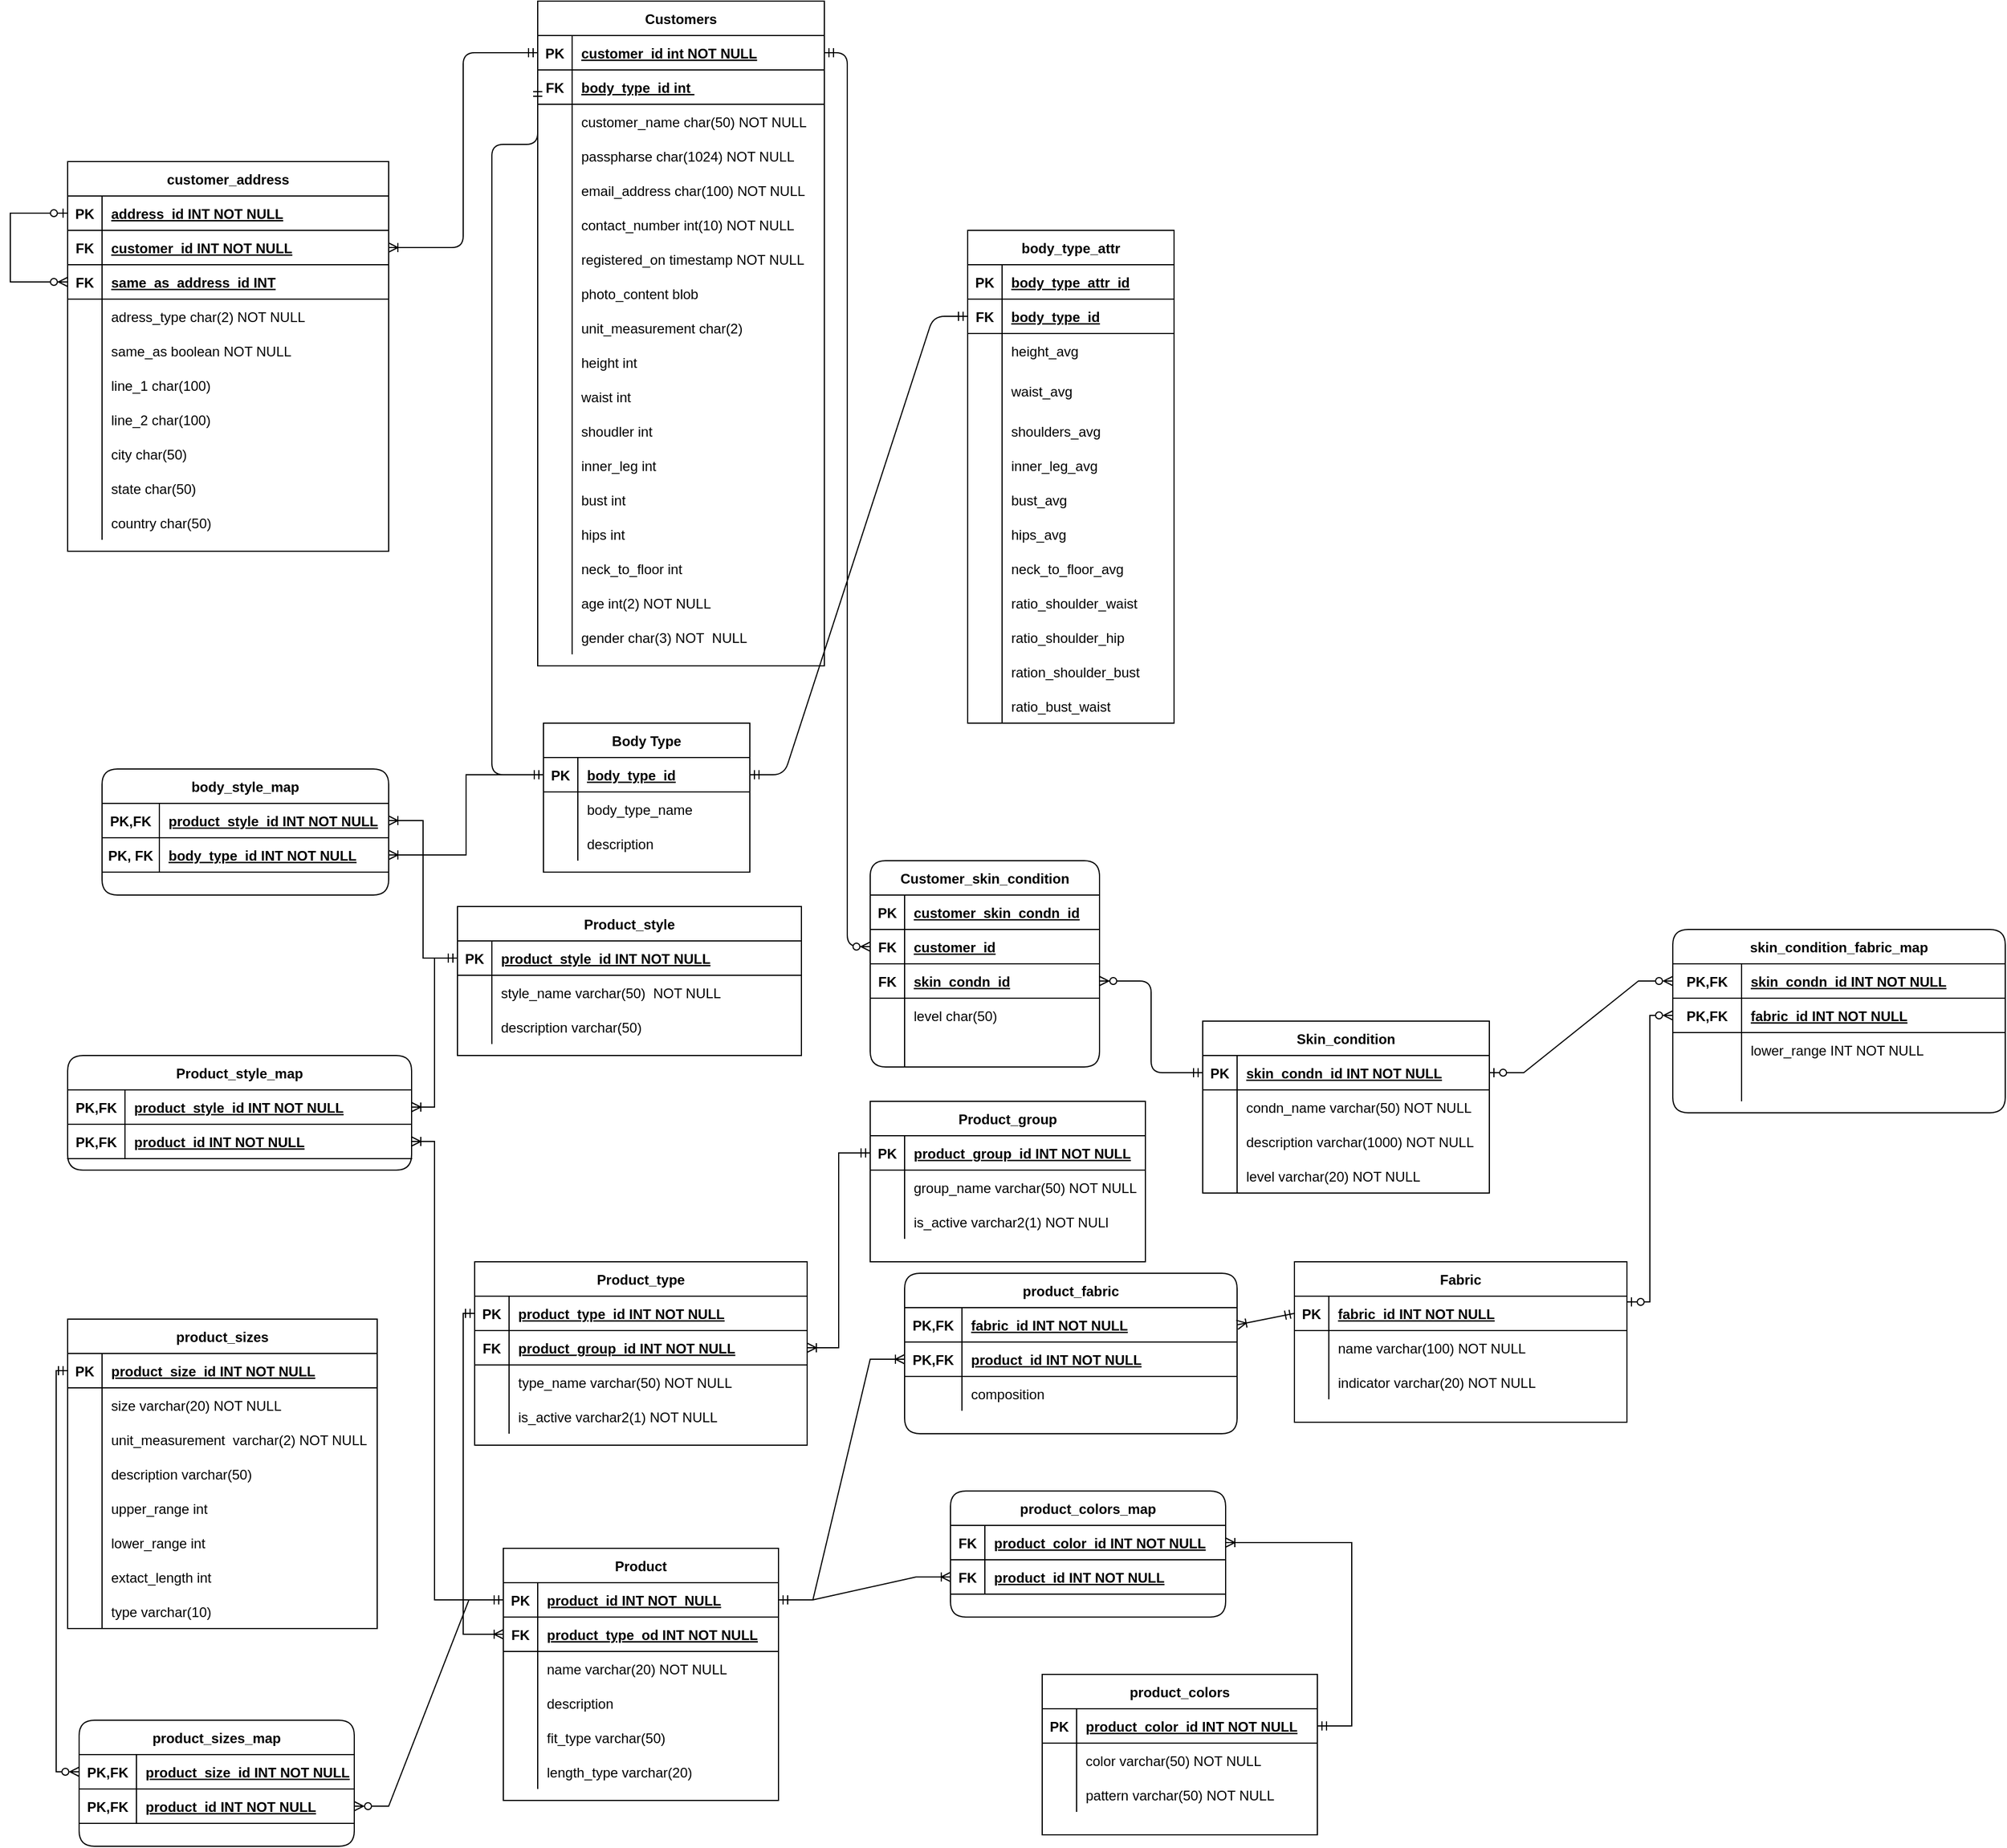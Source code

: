 <mxfile version="16.5.1" type="device"><diagram id="R2lEEEUBdFMjLlhIrx00" name="Page-1"><mxGraphModel dx="2014" dy="1974" grid="1" gridSize="10" guides="1" tooltips="1" connect="1" arrows="1" fold="1" page="1" pageScale="1" pageWidth="850" pageHeight="1100" math="0" shadow="0" extFonts="Permanent Marker^https://fonts.googleapis.com/css?family=Permanent+Marker"><root><mxCell id="0"/><mxCell id="1" parent="0"/><mxCell id="C-vyLk0tnHw3VtMMgP7b-23" value="Customers" style="shape=table;startSize=30;container=1;collapsible=1;childLayout=tableLayout;fixedRows=1;rowLines=0;fontStyle=1;align=center;resizeLast=1;rounded=0;" parent="1" vertex="1"><mxGeometry x="30" y="-860" width="250" height="580" as="geometry"/></mxCell><mxCell id="C-vyLk0tnHw3VtMMgP7b-24" value="" style="shape=partialRectangle;collapsible=0;dropTarget=0;pointerEvents=0;fillColor=none;points=[[0,0.5],[1,0.5]];portConstraint=eastwest;top=0;left=0;right=0;bottom=1;rounded=0;" parent="C-vyLk0tnHw3VtMMgP7b-23" vertex="1"><mxGeometry y="30" width="250" height="30" as="geometry"/></mxCell><mxCell id="C-vyLk0tnHw3VtMMgP7b-25" value="PK" style="shape=partialRectangle;overflow=hidden;connectable=0;fillColor=none;top=0;left=0;bottom=0;right=0;fontStyle=1;rounded=0;" parent="C-vyLk0tnHw3VtMMgP7b-24" vertex="1"><mxGeometry width="30" height="30" as="geometry"><mxRectangle width="30" height="30" as="alternateBounds"/></mxGeometry></mxCell><mxCell id="C-vyLk0tnHw3VtMMgP7b-26" value="customer_id int NOT NULL " style="shape=partialRectangle;overflow=hidden;connectable=0;fillColor=none;top=0;left=0;bottom=0;right=0;align=left;spacingLeft=6;fontStyle=5;rounded=0;" parent="C-vyLk0tnHw3VtMMgP7b-24" vertex="1"><mxGeometry x="30" width="220" height="30" as="geometry"><mxRectangle width="220" height="30" as="alternateBounds"/></mxGeometry></mxCell><mxCell id="6RNQ3YMwC-JmHpOUydRh-219" style="shape=partialRectangle;collapsible=0;dropTarget=0;pointerEvents=0;fillColor=none;points=[[0,0.5],[1,0.5]];portConstraint=eastwest;top=0;left=0;right=0;bottom=1;rounded=0;" parent="C-vyLk0tnHw3VtMMgP7b-23" vertex="1"><mxGeometry y="60" width="250" height="30" as="geometry"/></mxCell><mxCell id="6RNQ3YMwC-JmHpOUydRh-220" value="FK" style="shape=partialRectangle;overflow=hidden;connectable=0;fillColor=none;top=0;left=0;bottom=0;right=0;fontStyle=1;rounded=0;" parent="6RNQ3YMwC-JmHpOUydRh-219" vertex="1"><mxGeometry width="30" height="30" as="geometry"><mxRectangle width="30" height="30" as="alternateBounds"/></mxGeometry></mxCell><mxCell id="6RNQ3YMwC-JmHpOUydRh-221" value="body_type_id int " style="shape=partialRectangle;overflow=hidden;connectable=0;fillColor=none;top=0;left=0;bottom=0;right=0;align=left;spacingLeft=6;fontStyle=5;rounded=0;" parent="6RNQ3YMwC-JmHpOUydRh-219" vertex="1"><mxGeometry x="30" width="220" height="30" as="geometry"><mxRectangle width="220" height="30" as="alternateBounds"/></mxGeometry></mxCell><mxCell id="C-vyLk0tnHw3VtMMgP7b-27" value="" style="shape=partialRectangle;collapsible=0;dropTarget=0;pointerEvents=0;fillColor=none;points=[[0,0.5],[1,0.5]];portConstraint=eastwest;top=0;left=0;right=0;bottom=0;rounded=0;" parent="C-vyLk0tnHw3VtMMgP7b-23" vertex="1"><mxGeometry y="90" width="250" height="30" as="geometry"/></mxCell><mxCell id="C-vyLk0tnHw3VtMMgP7b-28" value="" style="shape=partialRectangle;overflow=hidden;connectable=0;fillColor=none;top=0;left=0;bottom=0;right=0;rounded=0;" parent="C-vyLk0tnHw3VtMMgP7b-27" vertex="1"><mxGeometry width="30" height="30" as="geometry"><mxRectangle width="30" height="30" as="alternateBounds"/></mxGeometry></mxCell><mxCell id="C-vyLk0tnHw3VtMMgP7b-29" value="customer_name char(50) NOT NULL" style="shape=partialRectangle;overflow=hidden;connectable=0;fillColor=none;top=0;left=0;bottom=0;right=0;align=left;spacingLeft=6;rounded=0;" parent="C-vyLk0tnHw3VtMMgP7b-27" vertex="1"><mxGeometry x="30" width="220" height="30" as="geometry"><mxRectangle width="220" height="30" as="alternateBounds"/></mxGeometry></mxCell><mxCell id="NSDn-xdt5g6JIZhgUdsp-4" style="shape=partialRectangle;collapsible=0;dropTarget=0;pointerEvents=0;fillColor=none;points=[[0,0.5],[1,0.5]];portConstraint=eastwest;top=0;left=0;right=0;bottom=0;rounded=0;" parent="C-vyLk0tnHw3VtMMgP7b-23" vertex="1"><mxGeometry y="120" width="250" height="30" as="geometry"/></mxCell><mxCell id="NSDn-xdt5g6JIZhgUdsp-5" style="shape=partialRectangle;overflow=hidden;connectable=0;fillColor=none;top=0;left=0;bottom=0;right=0;rounded=0;" parent="NSDn-xdt5g6JIZhgUdsp-4" vertex="1"><mxGeometry width="30" height="30" as="geometry"><mxRectangle width="30" height="30" as="alternateBounds"/></mxGeometry></mxCell><mxCell id="NSDn-xdt5g6JIZhgUdsp-6" value="passpharse char(1024) NOT NULL" style="shape=partialRectangle;overflow=hidden;connectable=0;fillColor=none;top=0;left=0;bottom=0;right=0;align=left;spacingLeft=6;rounded=0;" parent="NSDn-xdt5g6JIZhgUdsp-4" vertex="1"><mxGeometry x="30" width="220" height="30" as="geometry"><mxRectangle width="220" height="30" as="alternateBounds"/></mxGeometry></mxCell><mxCell id="6RNQ3YMwC-JmHpOUydRh-159" style="shape=partialRectangle;collapsible=0;dropTarget=0;pointerEvents=0;fillColor=none;points=[[0,0.5],[1,0.5]];portConstraint=eastwest;top=0;left=0;right=0;bottom=0;rounded=0;" parent="C-vyLk0tnHw3VtMMgP7b-23" vertex="1"><mxGeometry y="150" width="250" height="30" as="geometry"/></mxCell><mxCell id="6RNQ3YMwC-JmHpOUydRh-160" style="shape=partialRectangle;overflow=hidden;connectable=0;fillColor=none;top=0;left=0;bottom=0;right=0;rounded=0;" parent="6RNQ3YMwC-JmHpOUydRh-159" vertex="1"><mxGeometry width="30" height="30" as="geometry"><mxRectangle width="30" height="30" as="alternateBounds"/></mxGeometry></mxCell><mxCell id="6RNQ3YMwC-JmHpOUydRh-161" value="email_address char(100) NOT NULL" style="shape=partialRectangle;overflow=hidden;connectable=0;fillColor=none;top=0;left=0;bottom=0;right=0;align=left;spacingLeft=6;rounded=0;" parent="6RNQ3YMwC-JmHpOUydRh-159" vertex="1"><mxGeometry x="30" width="220" height="30" as="geometry"><mxRectangle width="220" height="30" as="alternateBounds"/></mxGeometry></mxCell><mxCell id="6RNQ3YMwC-JmHpOUydRh-156" style="shape=partialRectangle;collapsible=0;dropTarget=0;pointerEvents=0;fillColor=none;points=[[0,0.5],[1,0.5]];portConstraint=eastwest;top=0;left=0;right=0;bottom=0;rounded=0;" parent="C-vyLk0tnHw3VtMMgP7b-23" vertex="1"><mxGeometry y="180" width="250" height="30" as="geometry"/></mxCell><mxCell id="6RNQ3YMwC-JmHpOUydRh-157" style="shape=partialRectangle;overflow=hidden;connectable=0;fillColor=none;top=0;left=0;bottom=0;right=0;rounded=0;" parent="6RNQ3YMwC-JmHpOUydRh-156" vertex="1"><mxGeometry width="30" height="30" as="geometry"><mxRectangle width="30" height="30" as="alternateBounds"/></mxGeometry></mxCell><mxCell id="6RNQ3YMwC-JmHpOUydRh-158" value="contact_number int(10) NOT NULL" style="shape=partialRectangle;overflow=hidden;connectable=0;fillColor=none;top=0;left=0;bottom=0;right=0;align=left;spacingLeft=6;rounded=0;" parent="6RNQ3YMwC-JmHpOUydRh-156" vertex="1"><mxGeometry x="30" width="220" height="30" as="geometry"><mxRectangle width="220" height="30" as="alternateBounds"/></mxGeometry></mxCell><mxCell id="6RNQ3YMwC-JmHpOUydRh-153" style="shape=partialRectangle;collapsible=0;dropTarget=0;pointerEvents=0;fillColor=none;points=[[0,0.5],[1,0.5]];portConstraint=eastwest;top=0;left=0;right=0;bottom=0;rounded=0;" parent="C-vyLk0tnHw3VtMMgP7b-23" vertex="1"><mxGeometry y="210" width="250" height="30" as="geometry"/></mxCell><mxCell id="6RNQ3YMwC-JmHpOUydRh-154" style="shape=partialRectangle;overflow=hidden;connectable=0;fillColor=none;top=0;left=0;bottom=0;right=0;rounded=0;" parent="6RNQ3YMwC-JmHpOUydRh-153" vertex="1"><mxGeometry width="30" height="30" as="geometry"><mxRectangle width="30" height="30" as="alternateBounds"/></mxGeometry></mxCell><mxCell id="6RNQ3YMwC-JmHpOUydRh-155" value="registered_on timestamp NOT NULL" style="shape=partialRectangle;overflow=hidden;connectable=0;fillColor=none;top=0;left=0;bottom=0;right=0;align=left;spacingLeft=6;rounded=0;" parent="6RNQ3YMwC-JmHpOUydRh-153" vertex="1"><mxGeometry x="30" width="220" height="30" as="geometry"><mxRectangle width="220" height="30" as="alternateBounds"/></mxGeometry></mxCell><mxCell id="6RNQ3YMwC-JmHpOUydRh-150" style="shape=partialRectangle;collapsible=0;dropTarget=0;pointerEvents=0;fillColor=none;points=[[0,0.5],[1,0.5]];portConstraint=eastwest;top=0;left=0;right=0;bottom=0;rounded=0;" parent="C-vyLk0tnHw3VtMMgP7b-23" vertex="1"><mxGeometry y="240" width="250" height="30" as="geometry"/></mxCell><mxCell id="6RNQ3YMwC-JmHpOUydRh-151" style="shape=partialRectangle;overflow=hidden;connectable=0;fillColor=none;top=0;left=0;bottom=0;right=0;rounded=0;" parent="6RNQ3YMwC-JmHpOUydRh-150" vertex="1"><mxGeometry width="30" height="30" as="geometry"><mxRectangle width="30" height="30" as="alternateBounds"/></mxGeometry></mxCell><mxCell id="6RNQ3YMwC-JmHpOUydRh-152" value="photo_content blob " style="shape=partialRectangle;overflow=hidden;connectable=0;fillColor=none;top=0;left=0;bottom=0;right=0;align=left;spacingLeft=6;rounded=0;" parent="6RNQ3YMwC-JmHpOUydRh-150" vertex="1"><mxGeometry x="30" width="220" height="30" as="geometry"><mxRectangle width="220" height="30" as="alternateBounds"/></mxGeometry></mxCell><mxCell id="6RNQ3YMwC-JmHpOUydRh-147" style="shape=partialRectangle;collapsible=0;dropTarget=0;pointerEvents=0;fillColor=none;points=[[0,0.5],[1,0.5]];portConstraint=eastwest;top=0;left=0;right=0;bottom=0;rounded=0;" parent="C-vyLk0tnHw3VtMMgP7b-23" vertex="1"><mxGeometry y="270" width="250" height="30" as="geometry"/></mxCell><mxCell id="6RNQ3YMwC-JmHpOUydRh-148" style="shape=partialRectangle;overflow=hidden;connectable=0;fillColor=none;top=0;left=0;bottom=0;right=0;rounded=0;" parent="6RNQ3YMwC-JmHpOUydRh-147" vertex="1"><mxGeometry width="30" height="30" as="geometry"><mxRectangle width="30" height="30" as="alternateBounds"/></mxGeometry></mxCell><mxCell id="6RNQ3YMwC-JmHpOUydRh-149" value="unit_measurement char(2)" style="shape=partialRectangle;overflow=hidden;connectable=0;fillColor=none;top=0;left=0;bottom=0;right=0;align=left;spacingLeft=6;rounded=0;" parent="6RNQ3YMwC-JmHpOUydRh-147" vertex="1"><mxGeometry x="30" width="220" height="30" as="geometry"><mxRectangle width="220" height="30" as="alternateBounds"/></mxGeometry></mxCell><mxCell id="6RNQ3YMwC-JmHpOUydRh-311" style="shape=partialRectangle;collapsible=0;dropTarget=0;pointerEvents=0;fillColor=none;points=[[0,0.5],[1,0.5]];portConstraint=eastwest;top=0;left=0;right=0;bottom=0;rounded=0;" parent="C-vyLk0tnHw3VtMMgP7b-23" vertex="1"><mxGeometry y="300" width="250" height="30" as="geometry"/></mxCell><mxCell id="6RNQ3YMwC-JmHpOUydRh-312" style="shape=partialRectangle;overflow=hidden;connectable=0;fillColor=none;top=0;left=0;bottom=0;right=0;rounded=0;" parent="6RNQ3YMwC-JmHpOUydRh-311" vertex="1"><mxGeometry width="30" height="30" as="geometry"><mxRectangle width="30" height="30" as="alternateBounds"/></mxGeometry></mxCell><mxCell id="6RNQ3YMwC-JmHpOUydRh-313" value="height int " style="shape=partialRectangle;overflow=hidden;connectable=0;fillColor=none;top=0;left=0;bottom=0;right=0;align=left;spacingLeft=6;rounded=0;" parent="6RNQ3YMwC-JmHpOUydRh-311" vertex="1"><mxGeometry x="30" width="220" height="30" as="geometry"><mxRectangle width="220" height="30" as="alternateBounds"/></mxGeometry></mxCell><mxCell id="6RNQ3YMwC-JmHpOUydRh-308" style="shape=partialRectangle;collapsible=0;dropTarget=0;pointerEvents=0;fillColor=none;points=[[0,0.5],[1,0.5]];portConstraint=eastwest;top=0;left=0;right=0;bottom=0;rounded=0;" parent="C-vyLk0tnHw3VtMMgP7b-23" vertex="1"><mxGeometry y="330" width="250" height="30" as="geometry"/></mxCell><mxCell id="6RNQ3YMwC-JmHpOUydRh-309" style="shape=partialRectangle;overflow=hidden;connectable=0;fillColor=none;top=0;left=0;bottom=0;right=0;rounded=0;" parent="6RNQ3YMwC-JmHpOUydRh-308" vertex="1"><mxGeometry width="30" height="30" as="geometry"><mxRectangle width="30" height="30" as="alternateBounds"/></mxGeometry></mxCell><mxCell id="6RNQ3YMwC-JmHpOUydRh-310" value="waist int" style="shape=partialRectangle;overflow=hidden;connectable=0;fillColor=none;top=0;left=0;bottom=0;right=0;align=left;spacingLeft=6;rounded=0;" parent="6RNQ3YMwC-JmHpOUydRh-308" vertex="1"><mxGeometry x="30" width="220" height="30" as="geometry"><mxRectangle width="220" height="30" as="alternateBounds"/></mxGeometry></mxCell><mxCell id="6RNQ3YMwC-JmHpOUydRh-305" style="shape=partialRectangle;collapsible=0;dropTarget=0;pointerEvents=0;fillColor=none;points=[[0,0.5],[1,0.5]];portConstraint=eastwest;top=0;left=0;right=0;bottom=0;rounded=0;" parent="C-vyLk0tnHw3VtMMgP7b-23" vertex="1"><mxGeometry y="360" width="250" height="30" as="geometry"/></mxCell><mxCell id="6RNQ3YMwC-JmHpOUydRh-306" style="shape=partialRectangle;overflow=hidden;connectable=0;fillColor=none;top=0;left=0;bottom=0;right=0;rounded=0;" parent="6RNQ3YMwC-JmHpOUydRh-305" vertex="1"><mxGeometry width="30" height="30" as="geometry"><mxRectangle width="30" height="30" as="alternateBounds"/></mxGeometry></mxCell><mxCell id="6RNQ3YMwC-JmHpOUydRh-307" value="shoudler int" style="shape=partialRectangle;overflow=hidden;connectable=0;fillColor=none;top=0;left=0;bottom=0;right=0;align=left;spacingLeft=6;rounded=0;" parent="6RNQ3YMwC-JmHpOUydRh-305" vertex="1"><mxGeometry x="30" width="220" height="30" as="geometry"><mxRectangle width="220" height="30" as="alternateBounds"/></mxGeometry></mxCell><mxCell id="6RNQ3YMwC-JmHpOUydRh-302" style="shape=partialRectangle;collapsible=0;dropTarget=0;pointerEvents=0;fillColor=none;points=[[0,0.5],[1,0.5]];portConstraint=eastwest;top=0;left=0;right=0;bottom=0;rounded=0;" parent="C-vyLk0tnHw3VtMMgP7b-23" vertex="1"><mxGeometry y="390" width="250" height="30" as="geometry"/></mxCell><mxCell id="6RNQ3YMwC-JmHpOUydRh-303" style="shape=partialRectangle;overflow=hidden;connectable=0;fillColor=none;top=0;left=0;bottom=0;right=0;rounded=0;" parent="6RNQ3YMwC-JmHpOUydRh-302" vertex="1"><mxGeometry width="30" height="30" as="geometry"><mxRectangle width="30" height="30" as="alternateBounds"/></mxGeometry></mxCell><mxCell id="6RNQ3YMwC-JmHpOUydRh-304" value="inner_leg int" style="shape=partialRectangle;overflow=hidden;connectable=0;fillColor=none;top=0;left=0;bottom=0;right=0;align=left;spacingLeft=6;rounded=0;" parent="6RNQ3YMwC-JmHpOUydRh-302" vertex="1"><mxGeometry x="30" width="220" height="30" as="geometry"><mxRectangle width="220" height="30" as="alternateBounds"/></mxGeometry></mxCell><mxCell id="6RNQ3YMwC-JmHpOUydRh-299" style="shape=partialRectangle;collapsible=0;dropTarget=0;pointerEvents=0;fillColor=none;points=[[0,0.5],[1,0.5]];portConstraint=eastwest;top=0;left=0;right=0;bottom=0;rounded=0;" parent="C-vyLk0tnHw3VtMMgP7b-23" vertex="1"><mxGeometry y="420" width="250" height="30" as="geometry"/></mxCell><mxCell id="6RNQ3YMwC-JmHpOUydRh-300" style="shape=partialRectangle;overflow=hidden;connectable=0;fillColor=none;top=0;left=0;bottom=0;right=0;rounded=0;" parent="6RNQ3YMwC-JmHpOUydRh-299" vertex="1"><mxGeometry width="30" height="30" as="geometry"><mxRectangle width="30" height="30" as="alternateBounds"/></mxGeometry></mxCell><mxCell id="6RNQ3YMwC-JmHpOUydRh-301" value="bust int" style="shape=partialRectangle;overflow=hidden;connectable=0;fillColor=none;top=0;left=0;bottom=0;right=0;align=left;spacingLeft=6;rounded=0;" parent="6RNQ3YMwC-JmHpOUydRh-299" vertex="1"><mxGeometry x="30" width="220" height="30" as="geometry"><mxRectangle width="220" height="30" as="alternateBounds"/></mxGeometry></mxCell><mxCell id="6RNQ3YMwC-JmHpOUydRh-296" style="shape=partialRectangle;collapsible=0;dropTarget=0;pointerEvents=0;fillColor=none;points=[[0,0.5],[1,0.5]];portConstraint=eastwest;top=0;left=0;right=0;bottom=0;rounded=0;" parent="C-vyLk0tnHw3VtMMgP7b-23" vertex="1"><mxGeometry y="450" width="250" height="30" as="geometry"/></mxCell><mxCell id="6RNQ3YMwC-JmHpOUydRh-297" style="shape=partialRectangle;overflow=hidden;connectable=0;fillColor=none;top=0;left=0;bottom=0;right=0;rounded=0;" parent="6RNQ3YMwC-JmHpOUydRh-296" vertex="1"><mxGeometry width="30" height="30" as="geometry"><mxRectangle width="30" height="30" as="alternateBounds"/></mxGeometry></mxCell><mxCell id="6RNQ3YMwC-JmHpOUydRh-298" value="hips int" style="shape=partialRectangle;overflow=hidden;connectable=0;fillColor=none;top=0;left=0;bottom=0;right=0;align=left;spacingLeft=6;rounded=0;" parent="6RNQ3YMwC-JmHpOUydRh-296" vertex="1"><mxGeometry x="30" width="220" height="30" as="geometry"><mxRectangle width="220" height="30" as="alternateBounds"/></mxGeometry></mxCell><mxCell id="6RNQ3YMwC-JmHpOUydRh-293" style="shape=partialRectangle;collapsible=0;dropTarget=0;pointerEvents=0;fillColor=none;points=[[0,0.5],[1,0.5]];portConstraint=eastwest;top=0;left=0;right=0;bottom=0;rounded=0;" parent="C-vyLk0tnHw3VtMMgP7b-23" vertex="1"><mxGeometry y="480" width="250" height="30" as="geometry"/></mxCell><mxCell id="6RNQ3YMwC-JmHpOUydRh-294" style="shape=partialRectangle;overflow=hidden;connectable=0;fillColor=none;top=0;left=0;bottom=0;right=0;rounded=0;" parent="6RNQ3YMwC-JmHpOUydRh-293" vertex="1"><mxGeometry width="30" height="30" as="geometry"><mxRectangle width="30" height="30" as="alternateBounds"/></mxGeometry></mxCell><mxCell id="6RNQ3YMwC-JmHpOUydRh-295" value="neck_to_floor int" style="shape=partialRectangle;overflow=hidden;connectable=0;fillColor=none;top=0;left=0;bottom=0;right=0;align=left;spacingLeft=6;rounded=0;" parent="6RNQ3YMwC-JmHpOUydRh-293" vertex="1"><mxGeometry x="30" width="220" height="30" as="geometry"><mxRectangle width="220" height="30" as="alternateBounds"/></mxGeometry></mxCell><mxCell id="6RNQ3YMwC-JmHpOUydRh-216" style="shape=partialRectangle;collapsible=0;dropTarget=0;pointerEvents=0;fillColor=none;points=[[0,0.5],[1,0.5]];portConstraint=eastwest;top=0;left=0;right=0;bottom=0;rounded=0;" parent="C-vyLk0tnHw3VtMMgP7b-23" vertex="1"><mxGeometry y="510" width="250" height="30" as="geometry"/></mxCell><mxCell id="6RNQ3YMwC-JmHpOUydRh-217" style="shape=partialRectangle;overflow=hidden;connectable=0;fillColor=none;top=0;left=0;bottom=0;right=0;rounded=0;" parent="6RNQ3YMwC-JmHpOUydRh-216" vertex="1"><mxGeometry width="30" height="30" as="geometry"><mxRectangle width="30" height="30" as="alternateBounds"/></mxGeometry></mxCell><mxCell id="6RNQ3YMwC-JmHpOUydRh-218" value="age int(2) NOT NULL" style="shape=partialRectangle;overflow=hidden;connectable=0;fillColor=none;top=0;left=0;bottom=0;right=0;align=left;spacingLeft=6;rounded=0;" parent="6RNQ3YMwC-JmHpOUydRh-216" vertex="1"><mxGeometry x="30" width="220" height="30" as="geometry"><mxRectangle width="220" height="30" as="alternateBounds"/></mxGeometry></mxCell><mxCell id="6RNQ3YMwC-JmHpOUydRh-222" style="shape=partialRectangle;collapsible=0;dropTarget=0;pointerEvents=0;fillColor=none;points=[[0,0.5],[1,0.5]];portConstraint=eastwest;top=0;left=0;right=0;bottom=0;rounded=0;" parent="C-vyLk0tnHw3VtMMgP7b-23" vertex="1"><mxGeometry y="540" width="250" height="30" as="geometry"/></mxCell><mxCell id="6RNQ3YMwC-JmHpOUydRh-223" style="shape=partialRectangle;overflow=hidden;connectable=0;fillColor=none;top=0;left=0;bottom=0;right=0;rounded=0;" parent="6RNQ3YMwC-JmHpOUydRh-222" vertex="1"><mxGeometry width="30" height="30" as="geometry"><mxRectangle width="30" height="30" as="alternateBounds"/></mxGeometry></mxCell><mxCell id="6RNQ3YMwC-JmHpOUydRh-224" value="gender char(3) NOT  NULL" style="shape=partialRectangle;overflow=hidden;connectable=0;fillColor=none;top=0;left=0;bottom=0;right=0;align=left;spacingLeft=6;rounded=0;" parent="6RNQ3YMwC-JmHpOUydRh-222" vertex="1"><mxGeometry x="30" width="220" height="30" as="geometry"><mxRectangle width="220" height="30" as="alternateBounds"/></mxGeometry></mxCell><mxCell id="6RNQ3YMwC-JmHpOUydRh-1" value="Body Type" style="shape=table;startSize=30;container=1;collapsible=1;childLayout=tableLayout;fixedRows=1;rowLines=0;fontStyle=1;align=center;resizeLast=1;rounded=0;" parent="1" vertex="1"><mxGeometry x="35" y="-230" width="180" height="130" as="geometry"/></mxCell><mxCell id="6RNQ3YMwC-JmHpOUydRh-2" value="" style="shape=tableRow;horizontal=0;startSize=0;swimlaneHead=0;swimlaneBody=0;fillColor=none;collapsible=0;dropTarget=0;points=[[0,0.5],[1,0.5]];portConstraint=eastwest;top=0;left=0;right=0;bottom=1;rounded=0;" parent="6RNQ3YMwC-JmHpOUydRh-1" vertex="1"><mxGeometry y="30" width="180" height="30" as="geometry"/></mxCell><mxCell id="6RNQ3YMwC-JmHpOUydRh-3" value="PK" style="shape=partialRectangle;connectable=0;fillColor=none;top=0;left=0;bottom=0;right=0;fontStyle=1;overflow=hidden;rounded=0;" parent="6RNQ3YMwC-JmHpOUydRh-2" vertex="1"><mxGeometry width="30" height="30" as="geometry"><mxRectangle width="30" height="30" as="alternateBounds"/></mxGeometry></mxCell><mxCell id="6RNQ3YMwC-JmHpOUydRh-4" value="body_type_id" style="shape=partialRectangle;connectable=0;fillColor=none;top=0;left=0;bottom=0;right=0;align=left;spacingLeft=6;fontStyle=5;overflow=hidden;rounded=0;" parent="6RNQ3YMwC-JmHpOUydRh-2" vertex="1"><mxGeometry x="30" width="150" height="30" as="geometry"><mxRectangle width="150" height="30" as="alternateBounds"/></mxGeometry></mxCell><mxCell id="6RNQ3YMwC-JmHpOUydRh-5" value="" style="shape=tableRow;horizontal=0;startSize=0;swimlaneHead=0;swimlaneBody=0;fillColor=none;collapsible=0;dropTarget=0;points=[[0,0.5],[1,0.5]];portConstraint=eastwest;top=0;left=0;right=0;bottom=0;rounded=0;" parent="6RNQ3YMwC-JmHpOUydRh-1" vertex="1"><mxGeometry y="60" width="180" height="30" as="geometry"/></mxCell><mxCell id="6RNQ3YMwC-JmHpOUydRh-6" value="" style="shape=partialRectangle;connectable=0;fillColor=none;top=0;left=0;bottom=0;right=0;editable=1;overflow=hidden;rounded=0;" parent="6RNQ3YMwC-JmHpOUydRh-5" vertex="1"><mxGeometry width="30" height="30" as="geometry"><mxRectangle width="30" height="30" as="alternateBounds"/></mxGeometry></mxCell><mxCell id="6RNQ3YMwC-JmHpOUydRh-7" value="body_type_name" style="shape=partialRectangle;connectable=0;fillColor=none;top=0;left=0;bottom=0;right=0;align=left;spacingLeft=6;overflow=hidden;rounded=0;" parent="6RNQ3YMwC-JmHpOUydRh-5" vertex="1"><mxGeometry x="30" width="150" height="30" as="geometry"><mxRectangle width="150" height="30" as="alternateBounds"/></mxGeometry></mxCell><mxCell id="6RNQ3YMwC-JmHpOUydRh-8" value="" style="shape=tableRow;horizontal=0;startSize=0;swimlaneHead=0;swimlaneBody=0;fillColor=none;collapsible=0;dropTarget=0;points=[[0,0.5],[1,0.5]];portConstraint=eastwest;top=0;left=0;right=0;bottom=0;rounded=0;" parent="6RNQ3YMwC-JmHpOUydRh-1" vertex="1"><mxGeometry y="90" width="180" height="30" as="geometry"/></mxCell><mxCell id="6RNQ3YMwC-JmHpOUydRh-9" value="" style="shape=partialRectangle;connectable=0;fillColor=none;top=0;left=0;bottom=0;right=0;editable=1;overflow=hidden;rounded=0;" parent="6RNQ3YMwC-JmHpOUydRh-8" vertex="1"><mxGeometry width="30" height="30" as="geometry"><mxRectangle width="30" height="30" as="alternateBounds"/></mxGeometry></mxCell><mxCell id="6RNQ3YMwC-JmHpOUydRh-10" value="description" style="shape=partialRectangle;connectable=0;fillColor=none;top=0;left=0;bottom=0;right=0;align=left;spacingLeft=6;overflow=hidden;rounded=0;" parent="6RNQ3YMwC-JmHpOUydRh-8" vertex="1"><mxGeometry x="30" width="150" height="30" as="geometry"><mxRectangle width="150" height="30" as="alternateBounds"/></mxGeometry></mxCell><mxCell id="6RNQ3YMwC-JmHpOUydRh-14" value="Skin_condition" style="shape=table;startSize=30;container=1;collapsible=1;childLayout=tableLayout;fixedRows=1;rowLines=0;fontStyle=1;align=center;resizeLast=1;rounded=0;" parent="1" vertex="1"><mxGeometry x="610" y="30" width="250" height="150" as="geometry"/></mxCell><mxCell id="6RNQ3YMwC-JmHpOUydRh-15" value="" style="shape=tableRow;horizontal=0;startSize=0;swimlaneHead=0;swimlaneBody=0;fillColor=none;collapsible=0;dropTarget=0;points=[[0,0.5],[1,0.5]];portConstraint=eastwest;top=0;left=0;right=0;bottom=1;rounded=0;" parent="6RNQ3YMwC-JmHpOUydRh-14" vertex="1"><mxGeometry y="30" width="250" height="30" as="geometry"/></mxCell><mxCell id="6RNQ3YMwC-JmHpOUydRh-16" value="PK" style="shape=partialRectangle;connectable=0;fillColor=none;top=0;left=0;bottom=0;right=0;fontStyle=1;overflow=hidden;rounded=0;" parent="6RNQ3YMwC-JmHpOUydRh-15" vertex="1"><mxGeometry width="30" height="30" as="geometry"><mxRectangle width="30" height="30" as="alternateBounds"/></mxGeometry></mxCell><mxCell id="6RNQ3YMwC-JmHpOUydRh-17" value="skin_condn_id INT NOT NULL" style="shape=partialRectangle;connectable=0;fillColor=none;top=0;left=0;bottom=0;right=0;align=left;spacingLeft=6;fontStyle=5;overflow=hidden;rounded=0;" parent="6RNQ3YMwC-JmHpOUydRh-15" vertex="1"><mxGeometry x="30" width="220" height="30" as="geometry"><mxRectangle width="220" height="30" as="alternateBounds"/></mxGeometry></mxCell><mxCell id="6RNQ3YMwC-JmHpOUydRh-18" value="" style="shape=tableRow;horizontal=0;startSize=0;swimlaneHead=0;swimlaneBody=0;fillColor=none;collapsible=0;dropTarget=0;points=[[0,0.5],[1,0.5]];portConstraint=eastwest;top=0;left=0;right=0;bottom=0;rounded=0;" parent="6RNQ3YMwC-JmHpOUydRh-14" vertex="1"><mxGeometry y="60" width="250" height="30" as="geometry"/></mxCell><mxCell id="6RNQ3YMwC-JmHpOUydRh-19" value="" style="shape=partialRectangle;connectable=0;fillColor=none;top=0;left=0;bottom=0;right=0;editable=1;overflow=hidden;rounded=0;" parent="6RNQ3YMwC-JmHpOUydRh-18" vertex="1"><mxGeometry width="30" height="30" as="geometry"><mxRectangle width="30" height="30" as="alternateBounds"/></mxGeometry></mxCell><mxCell id="6RNQ3YMwC-JmHpOUydRh-20" value="condn_name varchar(50) NOT NULL" style="shape=partialRectangle;connectable=0;fillColor=none;top=0;left=0;bottom=0;right=0;align=left;spacingLeft=6;overflow=hidden;rounded=0;" parent="6RNQ3YMwC-JmHpOUydRh-18" vertex="1"><mxGeometry x="30" width="220" height="30" as="geometry"><mxRectangle width="220" height="30" as="alternateBounds"/></mxGeometry></mxCell><mxCell id="6RNQ3YMwC-JmHpOUydRh-21" value="" style="shape=tableRow;horizontal=0;startSize=0;swimlaneHead=0;swimlaneBody=0;fillColor=none;collapsible=0;dropTarget=0;points=[[0,0.5],[1,0.5]];portConstraint=eastwest;top=0;left=0;right=0;bottom=0;rounded=0;" parent="6RNQ3YMwC-JmHpOUydRh-14" vertex="1"><mxGeometry y="90" width="250" height="30" as="geometry"/></mxCell><mxCell id="6RNQ3YMwC-JmHpOUydRh-22" value="" style="shape=partialRectangle;connectable=0;fillColor=none;top=0;left=0;bottom=0;right=0;editable=1;overflow=hidden;rounded=0;" parent="6RNQ3YMwC-JmHpOUydRh-21" vertex="1"><mxGeometry width="30" height="30" as="geometry"><mxRectangle width="30" height="30" as="alternateBounds"/></mxGeometry></mxCell><mxCell id="6RNQ3YMwC-JmHpOUydRh-23" value="description varchar(1000) NOT NULL" style="shape=partialRectangle;connectable=0;fillColor=none;top=0;left=0;bottom=0;right=0;align=left;spacingLeft=6;overflow=hidden;rounded=0;" parent="6RNQ3YMwC-JmHpOUydRh-21" vertex="1"><mxGeometry x="30" width="220" height="30" as="geometry"><mxRectangle width="220" height="30" as="alternateBounds"/></mxGeometry></mxCell><mxCell id="6RNQ3YMwC-JmHpOUydRh-338" style="shape=tableRow;horizontal=0;startSize=0;swimlaneHead=0;swimlaneBody=0;fillColor=none;collapsible=0;dropTarget=0;points=[[0,0.5],[1,0.5]];portConstraint=eastwest;top=0;left=0;right=0;bottom=0;rounded=0;" parent="6RNQ3YMwC-JmHpOUydRh-14" vertex="1"><mxGeometry y="120" width="250" height="30" as="geometry"/></mxCell><mxCell id="6RNQ3YMwC-JmHpOUydRh-339" style="shape=partialRectangle;connectable=0;fillColor=none;top=0;left=0;bottom=0;right=0;editable=1;overflow=hidden;rounded=0;" parent="6RNQ3YMwC-JmHpOUydRh-338" vertex="1"><mxGeometry width="30" height="30" as="geometry"><mxRectangle width="30" height="30" as="alternateBounds"/></mxGeometry></mxCell><mxCell id="6RNQ3YMwC-JmHpOUydRh-340" value="level varchar(20) NOT NULL" style="shape=partialRectangle;connectable=0;fillColor=none;top=0;left=0;bottom=0;right=0;align=left;spacingLeft=6;overflow=hidden;rounded=0;" parent="6RNQ3YMwC-JmHpOUydRh-338" vertex="1"><mxGeometry x="30" width="220" height="30" as="geometry"><mxRectangle width="220" height="30" as="alternateBounds"/></mxGeometry></mxCell><mxCell id="6RNQ3YMwC-JmHpOUydRh-27" value="Product_type" style="shape=table;startSize=30;container=1;collapsible=1;childLayout=tableLayout;fixedRows=1;rowLines=0;fontStyle=1;align=center;resizeLast=1;rounded=0;" parent="1" vertex="1"><mxGeometry x="-25" y="240" width="290.0" height="160" as="geometry"/></mxCell><mxCell id="6RNQ3YMwC-JmHpOUydRh-28" value="" style="shape=tableRow;horizontal=0;startSize=0;swimlaneHead=0;swimlaneBody=0;fillColor=none;collapsible=0;dropTarget=0;points=[[0,0.5],[1,0.5]];portConstraint=eastwest;top=0;left=0;right=0;bottom=1;rounded=0;" parent="6RNQ3YMwC-JmHpOUydRh-27" vertex="1"><mxGeometry y="30" width="290.0" height="30" as="geometry"/></mxCell><mxCell id="6RNQ3YMwC-JmHpOUydRh-29" value="PK" style="shape=partialRectangle;connectable=0;fillColor=none;top=0;left=0;bottom=0;right=0;fontStyle=1;overflow=hidden;rounded=0;" parent="6RNQ3YMwC-JmHpOUydRh-28" vertex="1"><mxGeometry width="30" height="30" as="geometry"><mxRectangle width="30" height="30" as="alternateBounds"/></mxGeometry></mxCell><mxCell id="6RNQ3YMwC-JmHpOUydRh-30" value="product_type_id INT NOT NULL" style="shape=partialRectangle;connectable=0;fillColor=none;top=0;left=0;bottom=0;right=0;align=left;spacingLeft=6;fontStyle=5;overflow=hidden;rounded=0;" parent="6RNQ3YMwC-JmHpOUydRh-28" vertex="1"><mxGeometry x="30" width="260.0" height="30" as="geometry"><mxRectangle width="260.0" height="30" as="alternateBounds"/></mxGeometry></mxCell><mxCell id="6RNQ3YMwC-JmHpOUydRh-354" style="shape=tableRow;horizontal=0;startSize=0;swimlaneHead=0;swimlaneBody=0;fillColor=none;collapsible=0;dropTarget=0;points=[[0,0.5],[1,0.5]];portConstraint=eastwest;top=0;left=0;right=0;bottom=1;rounded=0;" parent="6RNQ3YMwC-JmHpOUydRh-27" vertex="1"><mxGeometry y="60" width="290.0" height="30" as="geometry"/></mxCell><mxCell id="6RNQ3YMwC-JmHpOUydRh-355" value="FK" style="shape=partialRectangle;connectable=0;fillColor=none;top=0;left=0;bottom=0;right=0;fontStyle=1;overflow=hidden;rounded=0;" parent="6RNQ3YMwC-JmHpOUydRh-354" vertex="1"><mxGeometry width="30" height="30" as="geometry"><mxRectangle width="30" height="30" as="alternateBounds"/></mxGeometry></mxCell><mxCell id="6RNQ3YMwC-JmHpOUydRh-356" value="product_group_id INT NOT NULL" style="shape=partialRectangle;connectable=0;fillColor=none;top=0;left=0;bottom=0;right=0;align=left;spacingLeft=6;fontStyle=5;overflow=hidden;rounded=0;" parent="6RNQ3YMwC-JmHpOUydRh-354" vertex="1"><mxGeometry x="30" width="260.0" height="30" as="geometry"><mxRectangle width="260.0" height="30" as="alternateBounds"/></mxGeometry></mxCell><mxCell id="6RNQ3YMwC-JmHpOUydRh-31" value="" style="shape=tableRow;horizontal=0;startSize=0;swimlaneHead=0;swimlaneBody=0;fillColor=none;collapsible=0;dropTarget=0;points=[[0,0.5],[1,0.5]];portConstraint=eastwest;top=0;left=0;right=0;bottom=0;rounded=0;" parent="6RNQ3YMwC-JmHpOUydRh-27" vertex="1"><mxGeometry y="90" width="290.0" height="30" as="geometry"/></mxCell><mxCell id="6RNQ3YMwC-JmHpOUydRh-32" value="" style="shape=partialRectangle;connectable=0;fillColor=none;top=0;left=0;bottom=0;right=0;editable=1;overflow=hidden;rounded=0;" parent="6RNQ3YMwC-JmHpOUydRh-31" vertex="1"><mxGeometry width="30" height="30" as="geometry"><mxRectangle width="30" height="30" as="alternateBounds"/></mxGeometry></mxCell><mxCell id="6RNQ3YMwC-JmHpOUydRh-33" value="type_name varchar(50) NOT NULL" style="shape=partialRectangle;connectable=0;fillColor=none;top=0;left=0;bottom=0;right=0;align=left;spacingLeft=6;overflow=hidden;rounded=0;" parent="6RNQ3YMwC-JmHpOUydRh-31" vertex="1"><mxGeometry x="30" width="260.0" height="30" as="geometry"><mxRectangle width="260.0" height="30" as="alternateBounds"/></mxGeometry></mxCell><mxCell id="6RNQ3YMwC-JmHpOUydRh-37" value="" style="shape=tableRow;horizontal=0;startSize=0;swimlaneHead=0;swimlaneBody=0;fillColor=none;collapsible=0;dropTarget=0;points=[[0,0.5],[1,0.5]];portConstraint=eastwest;top=0;left=0;right=0;bottom=0;rounded=0;" parent="6RNQ3YMwC-JmHpOUydRh-27" vertex="1"><mxGeometry y="120" width="290.0" height="30" as="geometry"/></mxCell><mxCell id="6RNQ3YMwC-JmHpOUydRh-38" value="" style="shape=partialRectangle;connectable=0;fillColor=none;top=0;left=0;bottom=0;right=0;editable=1;overflow=hidden;rounded=0;" parent="6RNQ3YMwC-JmHpOUydRh-37" vertex="1"><mxGeometry width="30" height="30" as="geometry"><mxRectangle width="30" height="30" as="alternateBounds"/></mxGeometry></mxCell><mxCell id="6RNQ3YMwC-JmHpOUydRh-39" value="is_active varchar2(1) NOT NULL" style="shape=partialRectangle;connectable=0;fillColor=none;top=0;left=0;bottom=0;right=0;align=left;spacingLeft=6;overflow=hidden;rounded=0;" parent="6RNQ3YMwC-JmHpOUydRh-37" vertex="1"><mxGeometry x="30" width="260.0" height="30" as="geometry"><mxRectangle width="260.0" height="30" as="alternateBounds"/></mxGeometry></mxCell><mxCell id="6RNQ3YMwC-JmHpOUydRh-40" value="Product" style="shape=table;startSize=30;container=1;collapsible=1;childLayout=tableLayout;fixedRows=1;rowLines=0;fontStyle=1;align=center;resizeLast=1;rounded=0;" parent="1" vertex="1"><mxGeometry y="490" width="240" height="220" as="geometry"/></mxCell><mxCell id="6RNQ3YMwC-JmHpOUydRh-41" value="" style="shape=tableRow;horizontal=0;startSize=0;swimlaneHead=0;swimlaneBody=0;fillColor=none;collapsible=0;dropTarget=0;points=[[0,0.5],[1,0.5]];portConstraint=eastwest;top=0;left=0;right=0;bottom=1;rounded=0;" parent="6RNQ3YMwC-JmHpOUydRh-40" vertex="1"><mxGeometry y="30" width="240" height="30" as="geometry"/></mxCell><mxCell id="6RNQ3YMwC-JmHpOUydRh-42" value="PK" style="shape=partialRectangle;connectable=0;fillColor=none;top=0;left=0;bottom=0;right=0;fontStyle=1;overflow=hidden;rounded=0;" parent="6RNQ3YMwC-JmHpOUydRh-41" vertex="1"><mxGeometry width="30" height="30" as="geometry"><mxRectangle width="30" height="30" as="alternateBounds"/></mxGeometry></mxCell><mxCell id="6RNQ3YMwC-JmHpOUydRh-43" value="product_id INT NOT  NULL" style="shape=partialRectangle;connectable=0;fillColor=none;top=0;left=0;bottom=0;right=0;align=left;spacingLeft=6;fontStyle=5;overflow=hidden;rounded=0;" parent="6RNQ3YMwC-JmHpOUydRh-41" vertex="1"><mxGeometry x="30" width="210" height="30" as="geometry"><mxRectangle width="210" height="30" as="alternateBounds"/></mxGeometry></mxCell><mxCell id="6RNQ3YMwC-JmHpOUydRh-421" style="shape=tableRow;horizontal=0;startSize=0;swimlaneHead=0;swimlaneBody=0;fillColor=none;collapsible=0;dropTarget=0;points=[[0,0.5],[1,0.5]];portConstraint=eastwest;top=0;left=0;right=0;bottom=1;rounded=0;" parent="6RNQ3YMwC-JmHpOUydRh-40" vertex="1"><mxGeometry y="60" width="240" height="30" as="geometry"/></mxCell><mxCell id="6RNQ3YMwC-JmHpOUydRh-422" value="FK" style="shape=partialRectangle;connectable=0;fillColor=none;top=0;left=0;bottom=0;right=0;fontStyle=1;overflow=hidden;rounded=0;" parent="6RNQ3YMwC-JmHpOUydRh-421" vertex="1"><mxGeometry width="30" height="30" as="geometry"><mxRectangle width="30" height="30" as="alternateBounds"/></mxGeometry></mxCell><mxCell id="6RNQ3YMwC-JmHpOUydRh-423" value="product_type_od INT NOT NULL" style="shape=partialRectangle;connectable=0;fillColor=none;top=0;left=0;bottom=0;right=0;align=left;spacingLeft=6;fontStyle=5;overflow=hidden;rounded=0;" parent="6RNQ3YMwC-JmHpOUydRh-421" vertex="1"><mxGeometry x="30" width="210" height="30" as="geometry"><mxRectangle width="210" height="30" as="alternateBounds"/></mxGeometry></mxCell><mxCell id="6RNQ3YMwC-JmHpOUydRh-44" value="" style="shape=tableRow;horizontal=0;startSize=0;swimlaneHead=0;swimlaneBody=0;fillColor=none;collapsible=0;dropTarget=0;points=[[0,0.5],[1,0.5]];portConstraint=eastwest;top=0;left=0;right=0;bottom=0;rounded=0;" parent="6RNQ3YMwC-JmHpOUydRh-40" vertex="1"><mxGeometry y="90" width="240" height="30" as="geometry"/></mxCell><mxCell id="6RNQ3YMwC-JmHpOUydRh-45" value="" style="shape=partialRectangle;connectable=0;fillColor=none;top=0;left=0;bottom=0;right=0;editable=1;overflow=hidden;rounded=0;" parent="6RNQ3YMwC-JmHpOUydRh-44" vertex="1"><mxGeometry width="30" height="30" as="geometry"><mxRectangle width="30" height="30" as="alternateBounds"/></mxGeometry></mxCell><mxCell id="6RNQ3YMwC-JmHpOUydRh-46" value="name varchar(20) NOT NULL" style="shape=partialRectangle;connectable=0;fillColor=none;top=0;left=0;bottom=0;right=0;align=left;spacingLeft=6;overflow=hidden;rounded=0;" parent="6RNQ3YMwC-JmHpOUydRh-44" vertex="1"><mxGeometry x="30" width="210" height="30" as="geometry"><mxRectangle width="210" height="30" as="alternateBounds"/></mxGeometry></mxCell><mxCell id="6RNQ3YMwC-JmHpOUydRh-47" value="" style="shape=tableRow;horizontal=0;startSize=0;swimlaneHead=0;swimlaneBody=0;fillColor=none;collapsible=0;dropTarget=0;points=[[0,0.5],[1,0.5]];portConstraint=eastwest;top=0;left=0;right=0;bottom=0;rounded=0;" parent="6RNQ3YMwC-JmHpOUydRh-40" vertex="1"><mxGeometry y="120" width="240" height="30" as="geometry"/></mxCell><mxCell id="6RNQ3YMwC-JmHpOUydRh-48" value="" style="shape=partialRectangle;connectable=0;fillColor=none;top=0;left=0;bottom=0;right=0;editable=1;overflow=hidden;rounded=0;" parent="6RNQ3YMwC-JmHpOUydRh-47" vertex="1"><mxGeometry width="30" height="30" as="geometry"><mxRectangle width="30" height="30" as="alternateBounds"/></mxGeometry></mxCell><mxCell id="6RNQ3YMwC-JmHpOUydRh-49" value="description" style="shape=partialRectangle;connectable=0;fillColor=none;top=0;left=0;bottom=0;right=0;align=left;spacingLeft=6;overflow=hidden;rounded=0;" parent="6RNQ3YMwC-JmHpOUydRh-47" vertex="1"><mxGeometry x="30" width="210" height="30" as="geometry"><mxRectangle width="210" height="30" as="alternateBounds"/></mxGeometry></mxCell><mxCell id="6RNQ3YMwC-JmHpOUydRh-50" value="" style="shape=tableRow;horizontal=0;startSize=0;swimlaneHead=0;swimlaneBody=0;fillColor=none;collapsible=0;dropTarget=0;points=[[0,0.5],[1,0.5]];portConstraint=eastwest;top=0;left=0;right=0;bottom=0;rounded=0;" parent="6RNQ3YMwC-JmHpOUydRh-40" vertex="1"><mxGeometry y="150" width="240" height="30" as="geometry"/></mxCell><mxCell id="6RNQ3YMwC-JmHpOUydRh-51" value="" style="shape=partialRectangle;connectable=0;fillColor=none;top=0;left=0;bottom=0;right=0;editable=1;overflow=hidden;rounded=0;" parent="6RNQ3YMwC-JmHpOUydRh-50" vertex="1"><mxGeometry width="30" height="30" as="geometry"><mxRectangle width="30" height="30" as="alternateBounds"/></mxGeometry></mxCell><mxCell id="6RNQ3YMwC-JmHpOUydRh-52" value="fit_type varchar(50) " style="shape=partialRectangle;connectable=0;fillColor=none;top=0;left=0;bottom=0;right=0;align=left;spacingLeft=6;overflow=hidden;rounded=0;" parent="6RNQ3YMwC-JmHpOUydRh-50" vertex="1"><mxGeometry x="30" width="210" height="30" as="geometry"><mxRectangle width="210" height="30" as="alternateBounds"/></mxGeometry></mxCell><mxCell id="6RNQ3YMwC-JmHpOUydRh-477" style="shape=tableRow;horizontal=0;startSize=0;swimlaneHead=0;swimlaneBody=0;fillColor=none;collapsible=0;dropTarget=0;points=[[0,0.5],[1,0.5]];portConstraint=eastwest;top=0;left=0;right=0;bottom=0;rounded=0;" parent="6RNQ3YMwC-JmHpOUydRh-40" vertex="1"><mxGeometry y="180" width="240" height="30" as="geometry"/></mxCell><mxCell id="6RNQ3YMwC-JmHpOUydRh-478" style="shape=partialRectangle;connectable=0;fillColor=none;top=0;left=0;bottom=0;right=0;editable=1;overflow=hidden;rounded=0;" parent="6RNQ3YMwC-JmHpOUydRh-477" vertex="1"><mxGeometry width="30" height="30" as="geometry"><mxRectangle width="30" height="30" as="alternateBounds"/></mxGeometry></mxCell><mxCell id="6RNQ3YMwC-JmHpOUydRh-479" value="length_type varchar(20) " style="shape=partialRectangle;connectable=0;fillColor=none;top=0;left=0;bottom=0;right=0;align=left;spacingLeft=6;overflow=hidden;rounded=0;" parent="6RNQ3YMwC-JmHpOUydRh-477" vertex="1"><mxGeometry x="30" width="210" height="30" as="geometry"><mxRectangle width="210" height="30" as="alternateBounds"/></mxGeometry></mxCell><mxCell id="6RNQ3YMwC-JmHpOUydRh-115" value="Customer_skin_condition" style="shape=table;startSize=30;container=1;collapsible=1;childLayout=tableLayout;fixedRows=1;rowLines=0;fontStyle=1;align=center;resizeLast=1;rounded=1;" parent="1" vertex="1"><mxGeometry x="320" y="-110" width="200" height="180" as="geometry"/></mxCell><mxCell id="6RNQ3YMwC-JmHpOUydRh-116" value="" style="shape=tableRow;horizontal=0;startSize=0;swimlaneHead=0;swimlaneBody=0;fillColor=none;collapsible=0;dropTarget=0;points=[[0,0.5],[1,0.5]];portConstraint=eastwest;top=0;left=0;right=0;bottom=1;rounded=0;" parent="6RNQ3YMwC-JmHpOUydRh-115" vertex="1"><mxGeometry y="30" width="200" height="30" as="geometry"/></mxCell><mxCell id="6RNQ3YMwC-JmHpOUydRh-117" value="PK" style="shape=partialRectangle;connectable=0;fillColor=none;top=0;left=0;bottom=0;right=0;fontStyle=1;overflow=hidden;rounded=0;" parent="6RNQ3YMwC-JmHpOUydRh-116" vertex="1"><mxGeometry width="30" height="30" as="geometry"><mxRectangle width="30" height="30" as="alternateBounds"/></mxGeometry></mxCell><mxCell id="6RNQ3YMwC-JmHpOUydRh-118" value="customer_skin_condn_id" style="shape=partialRectangle;connectable=0;fillColor=none;top=0;left=0;bottom=0;right=0;align=left;spacingLeft=6;fontStyle=5;overflow=hidden;rounded=0;" parent="6RNQ3YMwC-JmHpOUydRh-116" vertex="1"><mxGeometry x="30" width="170" height="30" as="geometry"><mxRectangle width="170" height="30" as="alternateBounds"/></mxGeometry></mxCell><mxCell id="6RNQ3YMwC-JmHpOUydRh-144" style="shape=tableRow;horizontal=0;startSize=0;swimlaneHead=0;swimlaneBody=0;fillColor=none;collapsible=0;dropTarget=0;points=[[0,0.5],[1,0.5]];portConstraint=eastwest;top=0;left=0;right=0;bottom=1;rounded=0;" parent="6RNQ3YMwC-JmHpOUydRh-115" vertex="1"><mxGeometry y="60" width="200" height="30" as="geometry"/></mxCell><mxCell id="6RNQ3YMwC-JmHpOUydRh-145" value="FK" style="shape=partialRectangle;connectable=0;fillColor=none;top=0;left=0;bottom=0;right=0;fontStyle=1;overflow=hidden;rounded=0;" parent="6RNQ3YMwC-JmHpOUydRh-144" vertex="1"><mxGeometry width="30" height="30" as="geometry"><mxRectangle width="30" height="30" as="alternateBounds"/></mxGeometry></mxCell><mxCell id="6RNQ3YMwC-JmHpOUydRh-146" value="customer_id" style="shape=partialRectangle;connectable=0;fillColor=none;top=0;left=0;bottom=0;right=0;align=left;spacingLeft=6;fontStyle=5;overflow=hidden;rounded=0;" parent="6RNQ3YMwC-JmHpOUydRh-144" vertex="1"><mxGeometry x="30" width="170" height="30" as="geometry"><mxRectangle width="170" height="30" as="alternateBounds"/></mxGeometry></mxCell><mxCell id="6RNQ3YMwC-JmHpOUydRh-141" style="shape=tableRow;horizontal=0;startSize=0;swimlaneHead=0;swimlaneBody=0;fillColor=none;collapsible=0;dropTarget=0;points=[[0,0.5],[1,0.5]];portConstraint=eastwest;top=0;left=0;right=0;bottom=1;rounded=0;" parent="6RNQ3YMwC-JmHpOUydRh-115" vertex="1"><mxGeometry y="90" width="200" height="30" as="geometry"/></mxCell><mxCell id="6RNQ3YMwC-JmHpOUydRh-142" value="FK" style="shape=partialRectangle;connectable=0;fillColor=none;top=0;left=0;bottom=0;right=0;fontStyle=1;overflow=hidden;rounded=0;" parent="6RNQ3YMwC-JmHpOUydRh-141" vertex="1"><mxGeometry width="30" height="30" as="geometry"><mxRectangle width="30" height="30" as="alternateBounds"/></mxGeometry></mxCell><mxCell id="6RNQ3YMwC-JmHpOUydRh-143" value="skin_condn_id" style="shape=partialRectangle;connectable=0;fillColor=none;top=0;left=0;bottom=0;right=0;align=left;spacingLeft=6;fontStyle=5;overflow=hidden;rounded=0;" parent="6RNQ3YMwC-JmHpOUydRh-141" vertex="1"><mxGeometry x="30" width="170" height="30" as="geometry"><mxRectangle width="170" height="30" as="alternateBounds"/></mxGeometry></mxCell><mxCell id="6RNQ3YMwC-JmHpOUydRh-119" value="" style="shape=tableRow;horizontal=0;startSize=0;swimlaneHead=0;swimlaneBody=0;fillColor=none;collapsible=0;dropTarget=0;points=[[0,0.5],[1,0.5]];portConstraint=eastwest;top=0;left=0;right=0;bottom=0;rounded=0;" parent="6RNQ3YMwC-JmHpOUydRh-115" vertex="1"><mxGeometry y="120" width="200" height="30" as="geometry"/></mxCell><mxCell id="6RNQ3YMwC-JmHpOUydRh-120" value="" style="shape=partialRectangle;connectable=0;fillColor=none;top=0;left=0;bottom=0;right=0;editable=1;overflow=hidden;rounded=0;" parent="6RNQ3YMwC-JmHpOUydRh-119" vertex="1"><mxGeometry width="30" height="30" as="geometry"><mxRectangle width="30" height="30" as="alternateBounds"/></mxGeometry></mxCell><mxCell id="6RNQ3YMwC-JmHpOUydRh-121" value="level char(50) " style="shape=partialRectangle;connectable=0;fillColor=none;top=0;left=0;bottom=0;right=0;align=left;spacingLeft=6;overflow=hidden;rounded=0;" parent="6RNQ3YMwC-JmHpOUydRh-119" vertex="1"><mxGeometry x="30" width="170" height="30" as="geometry"><mxRectangle width="170" height="30" as="alternateBounds"/></mxGeometry></mxCell><mxCell id="6RNQ3YMwC-JmHpOUydRh-122" value="" style="shape=tableRow;horizontal=0;startSize=0;swimlaneHead=0;swimlaneBody=0;fillColor=none;collapsible=0;dropTarget=0;points=[[0,0.5],[1,0.5]];portConstraint=eastwest;top=0;left=0;right=0;bottom=0;rounded=0;" parent="6RNQ3YMwC-JmHpOUydRh-115" vertex="1"><mxGeometry y="150" width="200" height="30" as="geometry"/></mxCell><mxCell id="6RNQ3YMwC-JmHpOUydRh-123" value="" style="shape=partialRectangle;connectable=0;fillColor=none;top=0;left=0;bottom=0;right=0;editable=1;overflow=hidden;rounded=0;" parent="6RNQ3YMwC-JmHpOUydRh-122" vertex="1"><mxGeometry width="30" height="30" as="geometry"><mxRectangle width="30" height="30" as="alternateBounds"/></mxGeometry></mxCell><mxCell id="6RNQ3YMwC-JmHpOUydRh-124" value="" style="shape=partialRectangle;connectable=0;fillColor=none;top=0;left=0;bottom=0;right=0;align=left;spacingLeft=6;overflow=hidden;rounded=0;" parent="6RNQ3YMwC-JmHpOUydRh-122" vertex="1"><mxGeometry x="30" width="170" height="30" as="geometry"><mxRectangle width="170" height="30" as="alternateBounds"/></mxGeometry></mxCell><mxCell id="6RNQ3YMwC-JmHpOUydRh-194" value="body_type_attr" style="shape=table;startSize=30;container=1;collapsible=1;childLayout=tableLayout;fixedRows=1;rowLines=0;fontStyle=1;align=center;resizeLast=1;rounded=0;" parent="1" vertex="1"><mxGeometry x="405" y="-660" width="180" height="430" as="geometry"/></mxCell><mxCell id="6RNQ3YMwC-JmHpOUydRh-195" value="" style="shape=tableRow;horizontal=0;startSize=0;swimlaneHead=0;swimlaneBody=0;fillColor=none;collapsible=0;dropTarget=0;points=[[0,0.5],[1,0.5]];portConstraint=eastwest;top=0;left=0;right=0;bottom=1;rounded=0;" parent="6RNQ3YMwC-JmHpOUydRh-194" vertex="1"><mxGeometry y="30" width="180" height="30" as="geometry"/></mxCell><mxCell id="6RNQ3YMwC-JmHpOUydRh-196" value="PK" style="shape=partialRectangle;connectable=0;fillColor=none;top=0;left=0;bottom=0;right=0;fontStyle=1;overflow=hidden;rounded=0;" parent="6RNQ3YMwC-JmHpOUydRh-195" vertex="1"><mxGeometry width="30" height="30" as="geometry"><mxRectangle width="30" height="30" as="alternateBounds"/></mxGeometry></mxCell><mxCell id="6RNQ3YMwC-JmHpOUydRh-197" value="body_type_attr_id" style="shape=partialRectangle;connectable=0;fillColor=none;top=0;left=0;bottom=0;right=0;align=left;spacingLeft=6;fontStyle=5;overflow=hidden;rounded=0;" parent="6RNQ3YMwC-JmHpOUydRh-195" vertex="1"><mxGeometry x="30" width="150" height="30" as="geometry"><mxRectangle width="150" height="30" as="alternateBounds"/></mxGeometry></mxCell><mxCell id="6RNQ3YMwC-JmHpOUydRh-316" style="shape=tableRow;horizontal=0;startSize=0;swimlaneHead=0;swimlaneBody=0;fillColor=none;collapsible=0;dropTarget=0;points=[[0,0.5],[1,0.5]];portConstraint=eastwest;top=0;left=0;right=0;bottom=1;rounded=0;" parent="6RNQ3YMwC-JmHpOUydRh-194" vertex="1"><mxGeometry y="60" width="180" height="30" as="geometry"/></mxCell><mxCell id="6RNQ3YMwC-JmHpOUydRh-317" value="FK" style="shape=partialRectangle;connectable=0;fillColor=none;top=0;left=0;bottom=0;right=0;fontStyle=1;overflow=hidden;rounded=0;" parent="6RNQ3YMwC-JmHpOUydRh-316" vertex="1"><mxGeometry width="30" height="30" as="geometry"><mxRectangle width="30" height="30" as="alternateBounds"/></mxGeometry></mxCell><mxCell id="6RNQ3YMwC-JmHpOUydRh-318" value="body_type_id" style="shape=partialRectangle;connectable=0;fillColor=none;top=0;left=0;bottom=0;right=0;align=left;spacingLeft=6;fontStyle=5;overflow=hidden;rounded=0;" parent="6RNQ3YMwC-JmHpOUydRh-316" vertex="1"><mxGeometry x="30" width="150" height="30" as="geometry"><mxRectangle width="150" height="30" as="alternateBounds"/></mxGeometry></mxCell><mxCell id="6RNQ3YMwC-JmHpOUydRh-269" style="shape=tableRow;horizontal=0;startSize=0;swimlaneHead=0;swimlaneBody=0;fillColor=none;collapsible=0;dropTarget=0;points=[[0,0.5],[1,0.5]];portConstraint=eastwest;top=0;left=0;right=0;bottom=0;rounded=0;" parent="6RNQ3YMwC-JmHpOUydRh-194" vertex="1"><mxGeometry y="90" width="180" height="30" as="geometry"/></mxCell><mxCell id="6RNQ3YMwC-JmHpOUydRh-270" style="shape=partialRectangle;connectable=0;fillColor=none;top=0;left=0;bottom=0;right=0;editable=1;overflow=hidden;rounded=0;" parent="6RNQ3YMwC-JmHpOUydRh-269" vertex="1"><mxGeometry width="30" height="30" as="geometry"><mxRectangle width="30" height="30" as="alternateBounds"/></mxGeometry></mxCell><mxCell id="6RNQ3YMwC-JmHpOUydRh-271" value="height_avg" style="shape=partialRectangle;connectable=0;fillColor=none;top=0;left=0;bottom=0;right=0;align=left;spacingLeft=6;overflow=hidden;rounded=0;" parent="6RNQ3YMwC-JmHpOUydRh-269" vertex="1"><mxGeometry x="30" width="150" height="30" as="geometry"><mxRectangle width="150" height="30" as="alternateBounds"/></mxGeometry></mxCell><mxCell id="6RNQ3YMwC-JmHpOUydRh-272" style="shape=tableRow;horizontal=0;startSize=0;swimlaneHead=0;swimlaneBody=0;fillColor=none;collapsible=0;dropTarget=0;points=[[0,0.5],[1,0.5]];portConstraint=eastwest;top=0;left=0;right=0;bottom=0;rounded=0;" parent="6RNQ3YMwC-JmHpOUydRh-194" vertex="1"><mxGeometry y="120" width="180" height="40" as="geometry"/></mxCell><mxCell id="6RNQ3YMwC-JmHpOUydRh-273" style="shape=partialRectangle;connectable=0;fillColor=none;top=0;left=0;bottom=0;right=0;editable=1;overflow=hidden;rounded=0;" parent="6RNQ3YMwC-JmHpOUydRh-272" vertex="1"><mxGeometry width="30" height="40" as="geometry"><mxRectangle width="30" height="40" as="alternateBounds"/></mxGeometry></mxCell><mxCell id="6RNQ3YMwC-JmHpOUydRh-274" value="waist_avg" style="shape=partialRectangle;connectable=0;fillColor=none;top=0;left=0;bottom=0;right=0;align=left;spacingLeft=6;overflow=hidden;rounded=0;" parent="6RNQ3YMwC-JmHpOUydRh-272" vertex="1"><mxGeometry x="30" width="150" height="40" as="geometry"><mxRectangle width="150" height="40" as="alternateBounds"/></mxGeometry></mxCell><mxCell id="6RNQ3YMwC-JmHpOUydRh-275" style="shape=tableRow;horizontal=0;startSize=0;swimlaneHead=0;swimlaneBody=0;fillColor=none;collapsible=0;dropTarget=0;points=[[0,0.5],[1,0.5]];portConstraint=eastwest;top=0;left=0;right=0;bottom=0;rounded=0;" parent="6RNQ3YMwC-JmHpOUydRh-194" vertex="1"><mxGeometry y="160" width="180" height="30" as="geometry"/></mxCell><mxCell id="6RNQ3YMwC-JmHpOUydRh-276" style="shape=partialRectangle;connectable=0;fillColor=none;top=0;left=0;bottom=0;right=0;editable=1;overflow=hidden;rounded=0;" parent="6RNQ3YMwC-JmHpOUydRh-275" vertex="1"><mxGeometry width="30" height="30" as="geometry"><mxRectangle width="30" height="30" as="alternateBounds"/></mxGeometry></mxCell><mxCell id="6RNQ3YMwC-JmHpOUydRh-277" value="shoulders_avg" style="shape=partialRectangle;connectable=0;fillColor=none;top=0;left=0;bottom=0;right=0;align=left;spacingLeft=6;overflow=hidden;rounded=0;" parent="6RNQ3YMwC-JmHpOUydRh-275" vertex="1"><mxGeometry x="30" width="150" height="30" as="geometry"><mxRectangle width="150" height="30" as="alternateBounds"/></mxGeometry></mxCell><mxCell id="6RNQ3YMwC-JmHpOUydRh-278" style="shape=tableRow;horizontal=0;startSize=0;swimlaneHead=0;swimlaneBody=0;fillColor=none;collapsible=0;dropTarget=0;points=[[0,0.5],[1,0.5]];portConstraint=eastwest;top=0;left=0;right=0;bottom=0;rounded=0;" parent="6RNQ3YMwC-JmHpOUydRh-194" vertex="1"><mxGeometry y="190" width="180" height="30" as="geometry"/></mxCell><mxCell id="6RNQ3YMwC-JmHpOUydRh-279" style="shape=partialRectangle;connectable=0;fillColor=none;top=0;left=0;bottom=0;right=0;editable=1;overflow=hidden;rounded=0;" parent="6RNQ3YMwC-JmHpOUydRh-278" vertex="1"><mxGeometry width="30" height="30" as="geometry"><mxRectangle width="30" height="30" as="alternateBounds"/></mxGeometry></mxCell><mxCell id="6RNQ3YMwC-JmHpOUydRh-280" value="inner_leg_avg" style="shape=partialRectangle;connectable=0;fillColor=none;top=0;left=0;bottom=0;right=0;align=left;spacingLeft=6;overflow=hidden;rounded=0;" parent="6RNQ3YMwC-JmHpOUydRh-278" vertex="1"><mxGeometry x="30" width="150" height="30" as="geometry"><mxRectangle width="150" height="30" as="alternateBounds"/></mxGeometry></mxCell><mxCell id="6RNQ3YMwC-JmHpOUydRh-281" style="shape=tableRow;horizontal=0;startSize=0;swimlaneHead=0;swimlaneBody=0;fillColor=none;collapsible=0;dropTarget=0;points=[[0,0.5],[1,0.5]];portConstraint=eastwest;top=0;left=0;right=0;bottom=0;rounded=0;" parent="6RNQ3YMwC-JmHpOUydRh-194" vertex="1"><mxGeometry y="220" width="180" height="30" as="geometry"/></mxCell><mxCell id="6RNQ3YMwC-JmHpOUydRh-282" style="shape=partialRectangle;connectable=0;fillColor=none;top=0;left=0;bottom=0;right=0;editable=1;overflow=hidden;rounded=0;" parent="6RNQ3YMwC-JmHpOUydRh-281" vertex="1"><mxGeometry width="30" height="30" as="geometry"><mxRectangle width="30" height="30" as="alternateBounds"/></mxGeometry></mxCell><mxCell id="6RNQ3YMwC-JmHpOUydRh-283" value="bust_avg" style="shape=partialRectangle;connectable=0;fillColor=none;top=0;left=0;bottom=0;right=0;align=left;spacingLeft=6;overflow=hidden;rounded=0;" parent="6RNQ3YMwC-JmHpOUydRh-281" vertex="1"><mxGeometry x="30" width="150" height="30" as="geometry"><mxRectangle width="150" height="30" as="alternateBounds"/></mxGeometry></mxCell><mxCell id="6RNQ3YMwC-JmHpOUydRh-284" style="shape=tableRow;horizontal=0;startSize=0;swimlaneHead=0;swimlaneBody=0;fillColor=none;collapsible=0;dropTarget=0;points=[[0,0.5],[1,0.5]];portConstraint=eastwest;top=0;left=0;right=0;bottom=0;rounded=0;" parent="6RNQ3YMwC-JmHpOUydRh-194" vertex="1"><mxGeometry y="250" width="180" height="30" as="geometry"/></mxCell><mxCell id="6RNQ3YMwC-JmHpOUydRh-285" style="shape=partialRectangle;connectable=0;fillColor=none;top=0;left=0;bottom=0;right=0;editable=1;overflow=hidden;rounded=0;" parent="6RNQ3YMwC-JmHpOUydRh-284" vertex="1"><mxGeometry width="30" height="30" as="geometry"><mxRectangle width="30" height="30" as="alternateBounds"/></mxGeometry></mxCell><mxCell id="6RNQ3YMwC-JmHpOUydRh-286" value="hips_avg" style="shape=partialRectangle;connectable=0;fillColor=none;top=0;left=0;bottom=0;right=0;align=left;spacingLeft=6;overflow=hidden;rounded=0;" parent="6RNQ3YMwC-JmHpOUydRh-284" vertex="1"><mxGeometry x="30" width="150" height="30" as="geometry"><mxRectangle width="150" height="30" as="alternateBounds"/></mxGeometry></mxCell><mxCell id="6RNQ3YMwC-JmHpOUydRh-290" style="shape=tableRow;horizontal=0;startSize=0;swimlaneHead=0;swimlaneBody=0;fillColor=none;collapsible=0;dropTarget=0;points=[[0,0.5],[1,0.5]];portConstraint=eastwest;top=0;left=0;right=0;bottom=0;rounded=0;" parent="6RNQ3YMwC-JmHpOUydRh-194" vertex="1"><mxGeometry y="280" width="180" height="30" as="geometry"/></mxCell><mxCell id="6RNQ3YMwC-JmHpOUydRh-291" style="shape=partialRectangle;connectable=0;fillColor=none;top=0;left=0;bottom=0;right=0;editable=1;overflow=hidden;rounded=0;" parent="6RNQ3YMwC-JmHpOUydRh-290" vertex="1"><mxGeometry width="30" height="30" as="geometry"><mxRectangle width="30" height="30" as="alternateBounds"/></mxGeometry></mxCell><mxCell id="6RNQ3YMwC-JmHpOUydRh-292" value="neck_to_floor_avg" style="shape=partialRectangle;connectable=0;fillColor=none;top=0;left=0;bottom=0;right=0;align=left;spacingLeft=6;overflow=hidden;rounded=0;" parent="6RNQ3YMwC-JmHpOUydRh-290" vertex="1"><mxGeometry x="30" width="150" height="30" as="geometry"><mxRectangle width="150" height="30" as="alternateBounds"/></mxGeometry></mxCell><mxCell id="6RNQ3YMwC-JmHpOUydRh-320" style="shape=tableRow;horizontal=0;startSize=0;swimlaneHead=0;swimlaneBody=0;fillColor=none;collapsible=0;dropTarget=0;points=[[0,0.5],[1,0.5]];portConstraint=eastwest;top=0;left=0;right=0;bottom=0;rounded=0;" parent="6RNQ3YMwC-JmHpOUydRh-194" vertex="1"><mxGeometry y="310" width="180" height="30" as="geometry"/></mxCell><mxCell id="6RNQ3YMwC-JmHpOUydRh-321" style="shape=partialRectangle;connectable=0;fillColor=none;top=0;left=0;bottom=0;right=0;editable=1;overflow=hidden;rounded=0;" parent="6RNQ3YMwC-JmHpOUydRh-320" vertex="1"><mxGeometry width="30" height="30" as="geometry"><mxRectangle width="30" height="30" as="alternateBounds"/></mxGeometry></mxCell><mxCell id="6RNQ3YMwC-JmHpOUydRh-322" value="ratio_shoulder_waist" style="shape=partialRectangle;connectable=0;fillColor=none;top=0;left=0;bottom=0;right=0;align=left;spacingLeft=6;overflow=hidden;rounded=0;" parent="6RNQ3YMwC-JmHpOUydRh-320" vertex="1"><mxGeometry x="30" width="150" height="30" as="geometry"><mxRectangle width="150" height="30" as="alternateBounds"/></mxGeometry></mxCell><mxCell id="6RNQ3YMwC-JmHpOUydRh-326" style="shape=tableRow;horizontal=0;startSize=0;swimlaneHead=0;swimlaneBody=0;fillColor=none;collapsible=0;dropTarget=0;points=[[0,0.5],[1,0.5]];portConstraint=eastwest;top=0;left=0;right=0;bottom=0;rounded=0;" parent="6RNQ3YMwC-JmHpOUydRh-194" vertex="1"><mxGeometry y="340" width="180" height="30" as="geometry"/></mxCell><mxCell id="6RNQ3YMwC-JmHpOUydRh-327" style="shape=partialRectangle;connectable=0;fillColor=none;top=0;left=0;bottom=0;right=0;editable=1;overflow=hidden;rounded=0;" parent="6RNQ3YMwC-JmHpOUydRh-326" vertex="1"><mxGeometry width="30" height="30" as="geometry"><mxRectangle width="30" height="30" as="alternateBounds"/></mxGeometry></mxCell><mxCell id="6RNQ3YMwC-JmHpOUydRh-328" value="ratio_shoulder_hip" style="shape=partialRectangle;connectable=0;fillColor=none;top=0;left=0;bottom=0;right=0;align=left;spacingLeft=6;overflow=hidden;rounded=0;" parent="6RNQ3YMwC-JmHpOUydRh-326" vertex="1"><mxGeometry x="30" width="150" height="30" as="geometry"><mxRectangle width="150" height="30" as="alternateBounds"/></mxGeometry></mxCell><mxCell id="6RNQ3YMwC-JmHpOUydRh-329" style="shape=tableRow;horizontal=0;startSize=0;swimlaneHead=0;swimlaneBody=0;fillColor=none;collapsible=0;dropTarget=0;points=[[0,0.5],[1,0.5]];portConstraint=eastwest;top=0;left=0;right=0;bottom=0;rounded=0;" parent="6RNQ3YMwC-JmHpOUydRh-194" vertex="1"><mxGeometry y="370" width="180" height="30" as="geometry"/></mxCell><mxCell id="6RNQ3YMwC-JmHpOUydRh-330" style="shape=partialRectangle;connectable=0;fillColor=none;top=0;left=0;bottom=0;right=0;editable=1;overflow=hidden;rounded=0;" parent="6RNQ3YMwC-JmHpOUydRh-329" vertex="1"><mxGeometry width="30" height="30" as="geometry"><mxRectangle width="30" height="30" as="alternateBounds"/></mxGeometry></mxCell><mxCell id="6RNQ3YMwC-JmHpOUydRh-331" value="ration_shoulder_bust" style="shape=partialRectangle;connectable=0;fillColor=none;top=0;left=0;bottom=0;right=0;align=left;spacingLeft=6;overflow=hidden;rounded=0;" parent="6RNQ3YMwC-JmHpOUydRh-329" vertex="1"><mxGeometry x="30" width="150" height="30" as="geometry"><mxRectangle width="150" height="30" as="alternateBounds"/></mxGeometry></mxCell><mxCell id="6RNQ3YMwC-JmHpOUydRh-323" style="shape=tableRow;horizontal=0;startSize=0;swimlaneHead=0;swimlaneBody=0;fillColor=none;collapsible=0;dropTarget=0;points=[[0,0.5],[1,0.5]];portConstraint=eastwest;top=0;left=0;right=0;bottom=0;rounded=0;" parent="6RNQ3YMwC-JmHpOUydRh-194" vertex="1"><mxGeometry y="400" width="180" height="30" as="geometry"/></mxCell><mxCell id="6RNQ3YMwC-JmHpOUydRh-324" style="shape=partialRectangle;connectable=0;fillColor=none;top=0;left=0;bottom=0;right=0;editable=1;overflow=hidden;rounded=0;" parent="6RNQ3YMwC-JmHpOUydRh-323" vertex="1"><mxGeometry width="30" height="30" as="geometry"><mxRectangle width="30" height="30" as="alternateBounds"/></mxGeometry></mxCell><mxCell id="6RNQ3YMwC-JmHpOUydRh-325" value="ratio_bust_waist" style="shape=partialRectangle;connectable=0;fillColor=none;top=0;left=0;bottom=0;right=0;align=left;spacingLeft=6;overflow=hidden;rounded=0;" parent="6RNQ3YMwC-JmHpOUydRh-323" vertex="1"><mxGeometry x="30" width="150" height="30" as="geometry"><mxRectangle width="150" height="30" as="alternateBounds"/></mxGeometry></mxCell><mxCell id="6RNQ3YMwC-JmHpOUydRh-234" value="customer_address" style="shape=table;startSize=30;container=1;collapsible=1;childLayout=tableLayout;fixedRows=1;rowLines=0;fontStyle=1;align=center;resizeLast=1;rounded=0;swimlaneLine=1;" parent="1" vertex="1"><mxGeometry x="-380" y="-720" width="280" height="340" as="geometry"/></mxCell><mxCell id="6RNQ3YMwC-JmHpOUydRh-247" style="shape=tableRow;horizontal=0;startSize=0;swimlaneHead=0;swimlaneBody=0;fillColor=none;collapsible=0;dropTarget=0;points=[[0,0.5],[1,0.5]];portConstraint=eastwest;top=0;left=0;right=0;bottom=1;rounded=0;" parent="6RNQ3YMwC-JmHpOUydRh-234" vertex="1"><mxGeometry y="30" width="280" height="30" as="geometry"/></mxCell><mxCell id="6RNQ3YMwC-JmHpOUydRh-248" value="PK" style="shape=partialRectangle;connectable=0;fillColor=none;top=0;left=0;bottom=0;right=0;fontStyle=1;overflow=hidden;rounded=0;" parent="6RNQ3YMwC-JmHpOUydRh-247" vertex="1"><mxGeometry width="30" height="30" as="geometry"><mxRectangle width="30" height="30" as="alternateBounds"/></mxGeometry></mxCell><mxCell id="6RNQ3YMwC-JmHpOUydRh-249" value="address_id INT NOT NULL" style="shape=partialRectangle;connectable=0;fillColor=none;top=0;left=0;bottom=0;right=0;align=left;spacingLeft=6;fontStyle=5;overflow=hidden;rounded=0;" parent="6RNQ3YMwC-JmHpOUydRh-247" vertex="1"><mxGeometry x="30" width="250" height="30" as="geometry"><mxRectangle width="250" height="30" as="alternateBounds"/></mxGeometry></mxCell><mxCell id="6RNQ3YMwC-JmHpOUydRh-235" value="" style="shape=tableRow;horizontal=0;startSize=0;swimlaneHead=0;swimlaneBody=0;fillColor=none;collapsible=0;dropTarget=0;points=[[0,0.5],[1,0.5]];portConstraint=eastwest;top=0;left=0;right=0;bottom=1;rounded=0;" parent="6RNQ3YMwC-JmHpOUydRh-234" vertex="1"><mxGeometry y="60" width="280" height="30" as="geometry"/></mxCell><mxCell id="6RNQ3YMwC-JmHpOUydRh-236" value="FK" style="shape=partialRectangle;connectable=0;fillColor=none;top=0;left=0;bottom=0;right=0;fontStyle=1;overflow=hidden;rounded=0;" parent="6RNQ3YMwC-JmHpOUydRh-235" vertex="1"><mxGeometry width="30" height="30" as="geometry"><mxRectangle width="30" height="30" as="alternateBounds"/></mxGeometry></mxCell><mxCell id="6RNQ3YMwC-JmHpOUydRh-237" value="customer_id INT NOT NULL" style="shape=partialRectangle;connectable=0;fillColor=none;top=0;left=0;bottom=0;right=0;align=left;spacingLeft=6;fontStyle=5;overflow=hidden;rounded=0;" parent="6RNQ3YMwC-JmHpOUydRh-235" vertex="1"><mxGeometry x="30" width="250" height="30" as="geometry"><mxRectangle width="250" height="30" as="alternateBounds"/></mxGeometry></mxCell><mxCell id="6RNQ3YMwC-JmHpOUydRh-265" style="shape=tableRow;horizontal=0;startSize=0;swimlaneHead=0;swimlaneBody=0;fillColor=none;collapsible=0;dropTarget=0;points=[[0,0.5],[1,0.5]];portConstraint=eastwest;top=0;left=0;right=0;bottom=1;rounded=0;" parent="6RNQ3YMwC-JmHpOUydRh-234" vertex="1"><mxGeometry y="90" width="280" height="30" as="geometry"/></mxCell><mxCell id="6RNQ3YMwC-JmHpOUydRh-266" value="FK" style="shape=partialRectangle;connectable=0;fillColor=none;top=0;left=0;bottom=0;right=0;fontStyle=1;overflow=hidden;rounded=0;" parent="6RNQ3YMwC-JmHpOUydRh-265" vertex="1"><mxGeometry width="30" height="30" as="geometry"><mxRectangle width="30" height="30" as="alternateBounds"/></mxGeometry></mxCell><mxCell id="6RNQ3YMwC-JmHpOUydRh-267" value="same_as_address_id INT" style="shape=partialRectangle;connectable=0;fillColor=none;top=0;left=0;bottom=0;right=0;align=left;spacingLeft=6;fontStyle=5;overflow=hidden;rounded=0;" parent="6RNQ3YMwC-JmHpOUydRh-265" vertex="1"><mxGeometry x="30" width="250" height="30" as="geometry"><mxRectangle width="250" height="30" as="alternateBounds"/></mxGeometry></mxCell><mxCell id="6RNQ3YMwC-JmHpOUydRh-259" style="shape=tableRow;horizontal=0;startSize=0;swimlaneHead=0;swimlaneBody=0;fillColor=none;collapsible=0;dropTarget=0;points=[[0,0.5],[1,0.5]];portConstraint=eastwest;top=0;left=0;right=0;bottom=0;rounded=0;" parent="6RNQ3YMwC-JmHpOUydRh-234" vertex="1"><mxGeometry y="120" width="280" height="30" as="geometry"/></mxCell><mxCell id="6RNQ3YMwC-JmHpOUydRh-260" style="shape=partialRectangle;connectable=0;fillColor=none;top=0;left=0;bottom=0;right=0;editable=1;overflow=hidden;rounded=0;" parent="6RNQ3YMwC-JmHpOUydRh-259" vertex="1"><mxGeometry width="30" height="30" as="geometry"><mxRectangle width="30" height="30" as="alternateBounds"/></mxGeometry></mxCell><mxCell id="6RNQ3YMwC-JmHpOUydRh-261" value="adress_type char(2) NOT NULL" style="shape=partialRectangle;connectable=0;fillColor=none;top=0;left=0;bottom=0;right=0;align=left;spacingLeft=6;overflow=hidden;rounded=0;" parent="6RNQ3YMwC-JmHpOUydRh-259" vertex="1"><mxGeometry x="30" width="250" height="30" as="geometry"><mxRectangle width="250" height="30" as="alternateBounds"/></mxGeometry></mxCell><mxCell id="6RNQ3YMwC-JmHpOUydRh-262" style="shape=tableRow;horizontal=0;startSize=0;swimlaneHead=0;swimlaneBody=0;fillColor=none;collapsible=0;dropTarget=0;points=[[0,0.5],[1,0.5]];portConstraint=eastwest;top=0;left=0;right=0;bottom=0;rounded=0;" parent="6RNQ3YMwC-JmHpOUydRh-234" vertex="1"><mxGeometry y="150" width="280" height="30" as="geometry"/></mxCell><mxCell id="6RNQ3YMwC-JmHpOUydRh-263" style="shape=partialRectangle;connectable=0;fillColor=none;top=0;left=0;bottom=0;right=0;editable=1;overflow=hidden;rounded=0;" parent="6RNQ3YMwC-JmHpOUydRh-262" vertex="1"><mxGeometry width="30" height="30" as="geometry"><mxRectangle width="30" height="30" as="alternateBounds"/></mxGeometry></mxCell><mxCell id="6RNQ3YMwC-JmHpOUydRh-264" value="same_as boolean NOT NULL" style="shape=partialRectangle;connectable=0;fillColor=none;top=0;left=0;bottom=0;right=0;align=left;spacingLeft=6;overflow=hidden;rounded=0;" parent="6RNQ3YMwC-JmHpOUydRh-262" vertex="1"><mxGeometry x="30" width="250" height="30" as="geometry"><mxRectangle width="250" height="30" as="alternateBounds"/></mxGeometry></mxCell><mxCell id="6RNQ3YMwC-JmHpOUydRh-238" value="" style="shape=tableRow;horizontal=0;startSize=0;swimlaneHead=0;swimlaneBody=0;fillColor=none;collapsible=0;dropTarget=0;points=[[0,0.5],[1,0.5]];portConstraint=eastwest;top=0;left=0;right=0;bottom=0;rounded=0;" parent="6RNQ3YMwC-JmHpOUydRh-234" vertex="1"><mxGeometry y="180" width="280" height="30" as="geometry"/></mxCell><mxCell id="6RNQ3YMwC-JmHpOUydRh-239" value="" style="shape=partialRectangle;connectable=0;fillColor=none;top=0;left=0;bottom=0;right=0;editable=1;overflow=hidden;rounded=0;" parent="6RNQ3YMwC-JmHpOUydRh-238" vertex="1"><mxGeometry width="30" height="30" as="geometry"><mxRectangle width="30" height="30" as="alternateBounds"/></mxGeometry></mxCell><mxCell id="6RNQ3YMwC-JmHpOUydRh-240" value="line_1 char(100) " style="shape=partialRectangle;connectable=0;fillColor=none;top=0;left=0;bottom=0;right=0;align=left;spacingLeft=6;overflow=hidden;rounded=0;" parent="6RNQ3YMwC-JmHpOUydRh-238" vertex="1"><mxGeometry x="30" width="250" height="30" as="geometry"><mxRectangle width="250" height="30" as="alternateBounds"/></mxGeometry></mxCell><mxCell id="6RNQ3YMwC-JmHpOUydRh-241" value="" style="shape=tableRow;horizontal=0;startSize=0;swimlaneHead=0;swimlaneBody=0;fillColor=none;collapsible=0;dropTarget=0;points=[[0,0.5],[1,0.5]];portConstraint=eastwest;top=0;left=0;right=0;bottom=0;rounded=0;" parent="6RNQ3YMwC-JmHpOUydRh-234" vertex="1"><mxGeometry y="210" width="280" height="30" as="geometry"/></mxCell><mxCell id="6RNQ3YMwC-JmHpOUydRh-242" value="" style="shape=partialRectangle;connectable=0;fillColor=none;top=0;left=0;bottom=0;right=0;editable=1;overflow=hidden;rounded=0;" parent="6RNQ3YMwC-JmHpOUydRh-241" vertex="1"><mxGeometry width="30" height="30" as="geometry"><mxRectangle width="30" height="30" as="alternateBounds"/></mxGeometry></mxCell><mxCell id="6RNQ3YMwC-JmHpOUydRh-243" value="line_2 char(100) " style="shape=partialRectangle;connectable=0;fillColor=none;top=0;left=0;bottom=0;right=0;align=left;spacingLeft=6;overflow=hidden;rounded=0;" parent="6RNQ3YMwC-JmHpOUydRh-241" vertex="1"><mxGeometry x="30" width="250" height="30" as="geometry"><mxRectangle width="250" height="30" as="alternateBounds"/></mxGeometry></mxCell><mxCell id="6RNQ3YMwC-JmHpOUydRh-244" value="" style="shape=tableRow;horizontal=0;startSize=0;swimlaneHead=0;swimlaneBody=0;fillColor=none;collapsible=0;dropTarget=0;points=[[0,0.5],[1,0.5]];portConstraint=eastwest;top=0;left=0;right=0;bottom=0;rounded=0;" parent="6RNQ3YMwC-JmHpOUydRh-234" vertex="1"><mxGeometry y="240" width="280" height="30" as="geometry"/></mxCell><mxCell id="6RNQ3YMwC-JmHpOUydRh-245" value="" style="shape=partialRectangle;connectable=0;fillColor=none;top=0;left=0;bottom=0;right=0;editable=1;overflow=hidden;rounded=0;" parent="6RNQ3YMwC-JmHpOUydRh-244" vertex="1"><mxGeometry width="30" height="30" as="geometry"><mxRectangle width="30" height="30" as="alternateBounds"/></mxGeometry></mxCell><mxCell id="6RNQ3YMwC-JmHpOUydRh-246" value="city char(50) " style="shape=partialRectangle;connectable=0;fillColor=none;top=0;left=0;bottom=0;right=0;align=left;spacingLeft=6;overflow=hidden;rounded=0;" parent="6RNQ3YMwC-JmHpOUydRh-244" vertex="1"><mxGeometry x="30" width="250" height="30" as="geometry"><mxRectangle width="250" height="30" as="alternateBounds"/></mxGeometry></mxCell><mxCell id="6RNQ3YMwC-JmHpOUydRh-256" style="shape=tableRow;horizontal=0;startSize=0;swimlaneHead=0;swimlaneBody=0;fillColor=none;collapsible=0;dropTarget=0;points=[[0,0.5],[1,0.5]];portConstraint=eastwest;top=0;left=0;right=0;bottom=0;rounded=0;" parent="6RNQ3YMwC-JmHpOUydRh-234" vertex="1"><mxGeometry y="270" width="280" height="30" as="geometry"/></mxCell><mxCell id="6RNQ3YMwC-JmHpOUydRh-257" style="shape=partialRectangle;connectable=0;fillColor=none;top=0;left=0;bottom=0;right=0;editable=1;overflow=hidden;rounded=0;" parent="6RNQ3YMwC-JmHpOUydRh-256" vertex="1"><mxGeometry width="30" height="30" as="geometry"><mxRectangle width="30" height="30" as="alternateBounds"/></mxGeometry></mxCell><mxCell id="6RNQ3YMwC-JmHpOUydRh-258" value="state char(50) " style="shape=partialRectangle;connectable=0;fillColor=none;top=0;left=0;bottom=0;right=0;align=left;spacingLeft=6;overflow=hidden;rounded=0;" parent="6RNQ3YMwC-JmHpOUydRh-256" vertex="1"><mxGeometry x="30" width="250" height="30" as="geometry"><mxRectangle width="250" height="30" as="alternateBounds"/></mxGeometry></mxCell><mxCell id="6RNQ3YMwC-JmHpOUydRh-253" style="shape=tableRow;horizontal=0;startSize=0;swimlaneHead=0;swimlaneBody=0;fillColor=none;collapsible=0;dropTarget=0;points=[[0,0.5],[1,0.5]];portConstraint=eastwest;top=0;left=0;right=0;bottom=0;rounded=0;" parent="6RNQ3YMwC-JmHpOUydRh-234" vertex="1"><mxGeometry y="300" width="280" height="30" as="geometry"/></mxCell><mxCell id="6RNQ3YMwC-JmHpOUydRh-254" style="shape=partialRectangle;connectable=0;fillColor=none;top=0;left=0;bottom=0;right=0;editable=1;overflow=hidden;rounded=0;" parent="6RNQ3YMwC-JmHpOUydRh-253" vertex="1"><mxGeometry width="30" height="30" as="geometry"><mxRectangle width="30" height="30" as="alternateBounds"/></mxGeometry></mxCell><mxCell id="6RNQ3YMwC-JmHpOUydRh-255" value="country char(50)" style="shape=partialRectangle;connectable=0;fillColor=none;top=0;left=0;bottom=0;right=0;align=left;spacingLeft=6;overflow=hidden;rounded=0;" parent="6RNQ3YMwC-JmHpOUydRh-253" vertex="1"><mxGeometry x="30" width="250" height="30" as="geometry"><mxRectangle width="250" height="30" as="alternateBounds"/></mxGeometry></mxCell><mxCell id="wgf1fWp00rt8rB9_-Wle-1" value="" style="edgeStyle=orthogonalEdgeStyle;fontSize=12;html=1;endArrow=ERzeroToMany;startArrow=ERzeroToOne;rounded=0;exitX=0;exitY=0.5;exitDx=0;exitDy=0;entryX=0;entryY=0.5;entryDx=0;entryDy=0;" parent="6RNQ3YMwC-JmHpOUydRh-234" source="6RNQ3YMwC-JmHpOUydRh-247" target="6RNQ3YMwC-JmHpOUydRh-265" edge="1"><mxGeometry width="100" height="100" relative="1" as="geometry"><mxPoint x="500" y="200" as="sourcePoint"/><mxPoint x="600" y="100" as="targetPoint"/><Array as="points"><mxPoint x="-50" y="45"/><mxPoint x="-50" y="105"/></Array></mxGeometry></mxCell><mxCell id="6RNQ3YMwC-JmHpOUydRh-341" value="Product_group" style="shape=table;startSize=30;container=1;collapsible=1;childLayout=tableLayout;fixedRows=1;rowLines=0;fontStyle=1;align=center;resizeLast=1;rounded=0;" parent="1" vertex="1"><mxGeometry x="320" y="100" width="240" height="140" as="geometry"/></mxCell><mxCell id="6RNQ3YMwC-JmHpOUydRh-342" value="" style="shape=tableRow;horizontal=0;startSize=0;swimlaneHead=0;swimlaneBody=0;fillColor=none;collapsible=0;dropTarget=0;points=[[0,0.5],[1,0.5]];portConstraint=eastwest;top=0;left=0;right=0;bottom=1;rounded=0;" parent="6RNQ3YMwC-JmHpOUydRh-341" vertex="1"><mxGeometry y="30" width="240" height="30" as="geometry"/></mxCell><mxCell id="6RNQ3YMwC-JmHpOUydRh-343" value="PK" style="shape=partialRectangle;connectable=0;fillColor=none;top=0;left=0;bottom=0;right=0;fontStyle=1;overflow=hidden;rounded=0;" parent="6RNQ3YMwC-JmHpOUydRh-342" vertex="1"><mxGeometry width="30" height="30" as="geometry"><mxRectangle width="30" height="30" as="alternateBounds"/></mxGeometry></mxCell><mxCell id="6RNQ3YMwC-JmHpOUydRh-344" value="product_group_id INT NOT NULL" style="shape=partialRectangle;connectable=0;fillColor=none;top=0;left=0;bottom=0;right=0;align=left;spacingLeft=6;fontStyle=5;overflow=hidden;rounded=0;" parent="6RNQ3YMwC-JmHpOUydRh-342" vertex="1"><mxGeometry x="30" width="210" height="30" as="geometry"><mxRectangle width="210" height="30" as="alternateBounds"/></mxGeometry></mxCell><mxCell id="6RNQ3YMwC-JmHpOUydRh-345" value="" style="shape=tableRow;horizontal=0;startSize=0;swimlaneHead=0;swimlaneBody=0;fillColor=none;collapsible=0;dropTarget=0;points=[[0,0.5],[1,0.5]];portConstraint=eastwest;top=0;left=0;right=0;bottom=0;rounded=0;" parent="6RNQ3YMwC-JmHpOUydRh-341" vertex="1"><mxGeometry y="60" width="240" height="30" as="geometry"/></mxCell><mxCell id="6RNQ3YMwC-JmHpOUydRh-346" value="" style="shape=partialRectangle;connectable=0;fillColor=none;top=0;left=0;bottom=0;right=0;editable=1;overflow=hidden;rounded=0;" parent="6RNQ3YMwC-JmHpOUydRh-345" vertex="1"><mxGeometry width="30" height="30" as="geometry"><mxRectangle width="30" height="30" as="alternateBounds"/></mxGeometry></mxCell><mxCell id="6RNQ3YMwC-JmHpOUydRh-347" value="group_name varchar(50) NOT NULL" style="shape=partialRectangle;connectable=0;fillColor=none;top=0;left=0;bottom=0;right=0;align=left;spacingLeft=6;overflow=hidden;rounded=0;" parent="6RNQ3YMwC-JmHpOUydRh-345" vertex="1"><mxGeometry x="30" width="210" height="30" as="geometry"><mxRectangle width="210" height="30" as="alternateBounds"/></mxGeometry></mxCell><mxCell id="HXqEKyGpS3MgZFPnKNzx-1" style="shape=tableRow;horizontal=0;startSize=0;swimlaneHead=0;swimlaneBody=0;fillColor=none;collapsible=0;dropTarget=0;points=[[0,0.5],[1,0.5]];portConstraint=eastwest;top=0;left=0;right=0;bottom=0;rounded=0;" vertex="1" parent="6RNQ3YMwC-JmHpOUydRh-341"><mxGeometry y="90" width="240" height="30" as="geometry"/></mxCell><mxCell id="HXqEKyGpS3MgZFPnKNzx-2" style="shape=partialRectangle;connectable=0;fillColor=none;top=0;left=0;bottom=0;right=0;editable=1;overflow=hidden;rounded=0;" vertex="1" parent="HXqEKyGpS3MgZFPnKNzx-1"><mxGeometry width="30" height="30" as="geometry"><mxRectangle width="30" height="30" as="alternateBounds"/></mxGeometry></mxCell><mxCell id="HXqEKyGpS3MgZFPnKNzx-3" value="is_active varchar2(1) NOT NULl" style="shape=partialRectangle;connectable=0;fillColor=none;top=0;left=0;bottom=0;right=0;align=left;spacingLeft=6;overflow=hidden;rounded=0;" vertex="1" parent="HXqEKyGpS3MgZFPnKNzx-1"><mxGeometry x="30" width="210" height="30" as="geometry"><mxRectangle width="210" height="30" as="alternateBounds"/></mxGeometry></mxCell><mxCell id="6RNQ3YMwC-JmHpOUydRh-357" value="" style="edgeStyle=orthogonalEdgeStyle;fontSize=12;html=1;endArrow=ERoneToMany;startArrow=ERmandOne;rounded=0;exitX=0;exitY=0.5;exitDx=0;exitDy=0;entryX=1;entryY=0.5;entryDx=0;entryDy=0;" parent="1" source="6RNQ3YMwC-JmHpOUydRh-342" target="6RNQ3YMwC-JmHpOUydRh-354" edge="1"><mxGeometry width="100" height="100" relative="1" as="geometry"><mxPoint x="290" y="630" as="sourcePoint"/><mxPoint x="390" y="530" as="targetPoint"/></mxGeometry></mxCell><mxCell id="6RNQ3YMwC-JmHpOUydRh-358" value="Product_style" style="shape=table;startSize=30;container=1;collapsible=1;childLayout=tableLayout;fixedRows=1;rowLines=0;fontStyle=1;align=center;resizeLast=1;rounded=0;" parent="1" vertex="1"><mxGeometry x="-40" y="-70" width="300" height="130" as="geometry"/></mxCell><mxCell id="6RNQ3YMwC-JmHpOUydRh-359" value="" style="shape=tableRow;horizontal=0;startSize=0;swimlaneHead=0;swimlaneBody=0;fillColor=none;collapsible=0;dropTarget=0;points=[[0,0.5],[1,0.5]];portConstraint=eastwest;top=0;left=0;right=0;bottom=1;rounded=0;" parent="6RNQ3YMwC-JmHpOUydRh-358" vertex="1"><mxGeometry y="30" width="300" height="30" as="geometry"/></mxCell><mxCell id="6RNQ3YMwC-JmHpOUydRh-360" value="PK" style="shape=partialRectangle;connectable=0;fillColor=none;top=0;left=0;bottom=0;right=0;fontStyle=1;overflow=hidden;rounded=0;" parent="6RNQ3YMwC-JmHpOUydRh-359" vertex="1"><mxGeometry width="30" height="30" as="geometry"><mxRectangle width="30" height="30" as="alternateBounds"/></mxGeometry></mxCell><mxCell id="6RNQ3YMwC-JmHpOUydRh-361" value="product_style_id INT NOT NULL" style="shape=partialRectangle;connectable=0;fillColor=none;top=0;left=0;bottom=0;right=0;align=left;spacingLeft=6;fontStyle=5;overflow=hidden;rounded=0;" parent="6RNQ3YMwC-JmHpOUydRh-359" vertex="1"><mxGeometry x="30" width="270" height="30" as="geometry"><mxRectangle width="270" height="30" as="alternateBounds"/></mxGeometry></mxCell><mxCell id="6RNQ3YMwC-JmHpOUydRh-365" value="" style="shape=tableRow;horizontal=0;startSize=0;swimlaneHead=0;swimlaneBody=0;fillColor=none;collapsible=0;dropTarget=0;points=[[0,0.5],[1,0.5]];portConstraint=eastwest;top=0;left=0;right=0;bottom=0;rounded=0;" parent="6RNQ3YMwC-JmHpOUydRh-358" vertex="1"><mxGeometry y="60" width="300" height="30" as="geometry"/></mxCell><mxCell id="6RNQ3YMwC-JmHpOUydRh-366" value="" style="shape=partialRectangle;connectable=0;fillColor=none;top=0;left=0;bottom=0;right=0;editable=1;overflow=hidden;rounded=0;" parent="6RNQ3YMwC-JmHpOUydRh-365" vertex="1"><mxGeometry width="30" height="30" as="geometry"><mxRectangle width="30" height="30" as="alternateBounds"/></mxGeometry></mxCell><mxCell id="6RNQ3YMwC-JmHpOUydRh-367" value="style_name varchar(50)  NOT NULL" style="shape=partialRectangle;connectable=0;fillColor=none;top=0;left=0;bottom=0;right=0;align=left;spacingLeft=6;overflow=hidden;rounded=0;" parent="6RNQ3YMwC-JmHpOUydRh-365" vertex="1"><mxGeometry x="30" width="270" height="30" as="geometry"><mxRectangle width="270" height="30" as="alternateBounds"/></mxGeometry></mxCell><mxCell id="6RNQ3YMwC-JmHpOUydRh-368" value="" style="shape=tableRow;horizontal=0;startSize=0;swimlaneHead=0;swimlaneBody=0;fillColor=none;collapsible=0;dropTarget=0;points=[[0,0.5],[1,0.5]];portConstraint=eastwest;top=0;left=0;right=0;bottom=0;rounded=0;" parent="6RNQ3YMwC-JmHpOUydRh-358" vertex="1"><mxGeometry y="90" width="300" height="30" as="geometry"/></mxCell><mxCell id="6RNQ3YMwC-JmHpOUydRh-369" value="" style="shape=partialRectangle;connectable=0;fillColor=none;top=0;left=0;bottom=0;right=0;editable=1;overflow=hidden;rounded=0;" parent="6RNQ3YMwC-JmHpOUydRh-368" vertex="1"><mxGeometry width="30" height="30" as="geometry"><mxRectangle width="30" height="30" as="alternateBounds"/></mxGeometry></mxCell><mxCell id="6RNQ3YMwC-JmHpOUydRh-370" value="description varchar(50) " style="shape=partialRectangle;connectable=0;fillColor=none;top=0;left=0;bottom=0;right=0;align=left;spacingLeft=6;overflow=hidden;rounded=0;" parent="6RNQ3YMwC-JmHpOUydRh-368" vertex="1"><mxGeometry x="30" width="270" height="30" as="geometry"><mxRectangle width="270" height="30" as="alternateBounds"/></mxGeometry></mxCell><mxCell id="6RNQ3YMwC-JmHpOUydRh-377" value="" style="edgeStyle=orthogonalEdgeStyle;fontSize=12;html=1;endArrow=ERoneToMany;startArrow=ERmandOne;rounded=0;exitX=0;exitY=0.5;exitDx=0;exitDy=0;entryX=1;entryY=0.5;entryDx=0;entryDy=0;startFill=0;endFill=0;" parent="1" source="6RNQ3YMwC-JmHpOUydRh-359" target="6RNQ3YMwC-JmHpOUydRh-496" edge="1"><mxGeometry width="100" height="100" relative="1" as="geometry"><mxPoint x="290" y="400" as="sourcePoint"/><mxPoint x="390" y="300" as="targetPoint"/></mxGeometry></mxCell><mxCell id="6RNQ3YMwC-JmHpOUydRh-378" value="product_sizes" style="shape=table;startSize=30;container=1;collapsible=1;childLayout=tableLayout;fixedRows=1;rowLines=0;fontStyle=1;align=center;resizeLast=1;rounded=0;" parent="1" vertex="1"><mxGeometry x="-380" y="290" width="270" height="270" as="geometry"/></mxCell><mxCell id="6RNQ3YMwC-JmHpOUydRh-379" value="" style="shape=tableRow;horizontal=0;startSize=0;swimlaneHead=0;swimlaneBody=0;fillColor=none;collapsible=0;dropTarget=0;points=[[0,0.5],[1,0.5]];portConstraint=eastwest;top=0;left=0;right=0;bottom=1;rounded=0;" parent="6RNQ3YMwC-JmHpOUydRh-378" vertex="1"><mxGeometry y="30" width="270" height="30" as="geometry"/></mxCell><mxCell id="6RNQ3YMwC-JmHpOUydRh-380" value="PK" style="shape=partialRectangle;connectable=0;fillColor=none;top=0;left=0;bottom=0;right=0;fontStyle=1;overflow=hidden;rounded=0;" parent="6RNQ3YMwC-JmHpOUydRh-379" vertex="1"><mxGeometry width="30" height="30" as="geometry"><mxRectangle width="30" height="30" as="alternateBounds"/></mxGeometry></mxCell><mxCell id="6RNQ3YMwC-JmHpOUydRh-381" value="product_size_id INT NOT NULL" style="shape=partialRectangle;connectable=0;fillColor=none;top=0;left=0;bottom=0;right=0;align=left;spacingLeft=6;fontStyle=5;overflow=hidden;rounded=0;" parent="6RNQ3YMwC-JmHpOUydRh-379" vertex="1"><mxGeometry x="30" width="240" height="30" as="geometry"><mxRectangle width="240" height="30" as="alternateBounds"/></mxGeometry></mxCell><mxCell id="6RNQ3YMwC-JmHpOUydRh-382" value="" style="shape=tableRow;horizontal=0;startSize=0;swimlaneHead=0;swimlaneBody=0;fillColor=none;collapsible=0;dropTarget=0;points=[[0,0.5],[1,0.5]];portConstraint=eastwest;top=0;left=0;right=0;bottom=0;rounded=0;" parent="6RNQ3YMwC-JmHpOUydRh-378" vertex="1"><mxGeometry y="60" width="270" height="30" as="geometry"/></mxCell><mxCell id="6RNQ3YMwC-JmHpOUydRh-383" value="" style="shape=partialRectangle;connectable=0;fillColor=none;top=0;left=0;bottom=0;right=0;editable=1;overflow=hidden;rounded=0;" parent="6RNQ3YMwC-JmHpOUydRh-382" vertex="1"><mxGeometry width="30" height="30" as="geometry"><mxRectangle width="30" height="30" as="alternateBounds"/></mxGeometry></mxCell><mxCell id="6RNQ3YMwC-JmHpOUydRh-384" value="size varchar(20) NOT NULL" style="shape=partialRectangle;connectable=0;fillColor=none;top=0;left=0;bottom=0;right=0;align=left;spacingLeft=6;overflow=hidden;rounded=0;" parent="6RNQ3YMwC-JmHpOUydRh-382" vertex="1"><mxGeometry x="30" width="240" height="30" as="geometry"><mxRectangle width="240" height="30" as="alternateBounds"/></mxGeometry></mxCell><mxCell id="6RNQ3YMwC-JmHpOUydRh-396" style="shape=tableRow;horizontal=0;startSize=0;swimlaneHead=0;swimlaneBody=0;fillColor=none;collapsible=0;dropTarget=0;points=[[0,0.5],[1,0.5]];portConstraint=eastwest;top=0;left=0;right=0;bottom=0;rounded=0;" parent="6RNQ3YMwC-JmHpOUydRh-378" vertex="1"><mxGeometry y="90" width="270" height="30" as="geometry"/></mxCell><mxCell id="6RNQ3YMwC-JmHpOUydRh-397" style="shape=partialRectangle;connectable=0;fillColor=none;top=0;left=0;bottom=0;right=0;editable=1;overflow=hidden;rounded=0;" parent="6RNQ3YMwC-JmHpOUydRh-396" vertex="1"><mxGeometry width="30" height="30" as="geometry"><mxRectangle width="30" height="30" as="alternateBounds"/></mxGeometry></mxCell><mxCell id="6RNQ3YMwC-JmHpOUydRh-398" value="unit_measurement  varchar(2) NOT NULL" style="shape=partialRectangle;connectable=0;fillColor=none;top=0;left=0;bottom=0;right=0;align=left;spacingLeft=6;overflow=hidden;rounded=0;" parent="6RNQ3YMwC-JmHpOUydRh-396" vertex="1"><mxGeometry x="30" width="240" height="30" as="geometry"><mxRectangle width="240" height="30" as="alternateBounds"/></mxGeometry></mxCell><mxCell id="6RNQ3YMwC-JmHpOUydRh-424" style="shape=tableRow;horizontal=0;startSize=0;swimlaneHead=0;swimlaneBody=0;fillColor=none;collapsible=0;dropTarget=0;points=[[0,0.5],[1,0.5]];portConstraint=eastwest;top=0;left=0;right=0;bottom=0;rounded=0;" parent="6RNQ3YMwC-JmHpOUydRh-378" vertex="1"><mxGeometry y="120" width="270" height="30" as="geometry"/></mxCell><mxCell id="6RNQ3YMwC-JmHpOUydRh-425" style="shape=partialRectangle;connectable=0;fillColor=none;top=0;left=0;bottom=0;right=0;editable=1;overflow=hidden;rounded=0;" parent="6RNQ3YMwC-JmHpOUydRh-424" vertex="1"><mxGeometry width="30" height="30" as="geometry"><mxRectangle width="30" height="30" as="alternateBounds"/></mxGeometry></mxCell><mxCell id="6RNQ3YMwC-JmHpOUydRh-426" value="description varchar(50)" style="shape=partialRectangle;connectable=0;fillColor=none;top=0;left=0;bottom=0;right=0;align=left;spacingLeft=6;overflow=hidden;rounded=0;" parent="6RNQ3YMwC-JmHpOUydRh-424" vertex="1"><mxGeometry x="30" width="240" height="30" as="geometry"><mxRectangle width="240" height="30" as="alternateBounds"/></mxGeometry></mxCell><mxCell id="6RNQ3YMwC-JmHpOUydRh-483" style="shape=tableRow;horizontal=0;startSize=0;swimlaneHead=0;swimlaneBody=0;fillColor=none;collapsible=0;dropTarget=0;points=[[0,0.5],[1,0.5]];portConstraint=eastwest;top=0;left=0;right=0;bottom=0;rounded=0;" parent="6RNQ3YMwC-JmHpOUydRh-378" vertex="1"><mxGeometry y="150" width="270" height="30" as="geometry"/></mxCell><mxCell id="6RNQ3YMwC-JmHpOUydRh-484" style="shape=partialRectangle;connectable=0;fillColor=none;top=0;left=0;bottom=0;right=0;editable=1;overflow=hidden;rounded=0;" parent="6RNQ3YMwC-JmHpOUydRh-483" vertex="1"><mxGeometry width="30" height="30" as="geometry"><mxRectangle width="30" height="30" as="alternateBounds"/></mxGeometry></mxCell><mxCell id="6RNQ3YMwC-JmHpOUydRh-485" value="upper_range int" style="shape=partialRectangle;connectable=0;fillColor=none;top=0;left=0;bottom=0;right=0;align=left;spacingLeft=6;overflow=hidden;rounded=0;" parent="6RNQ3YMwC-JmHpOUydRh-483" vertex="1"><mxGeometry x="30" width="240" height="30" as="geometry"><mxRectangle width="240" height="30" as="alternateBounds"/></mxGeometry></mxCell><mxCell id="6RNQ3YMwC-JmHpOUydRh-480" style="shape=tableRow;horizontal=0;startSize=0;swimlaneHead=0;swimlaneBody=0;fillColor=none;collapsible=0;dropTarget=0;points=[[0,0.5],[1,0.5]];portConstraint=eastwest;top=0;left=0;right=0;bottom=0;rounded=0;" parent="6RNQ3YMwC-JmHpOUydRh-378" vertex="1"><mxGeometry y="180" width="270" height="30" as="geometry"/></mxCell><mxCell id="6RNQ3YMwC-JmHpOUydRh-481" style="shape=partialRectangle;connectable=0;fillColor=none;top=0;left=0;bottom=0;right=0;editable=1;overflow=hidden;rounded=0;" parent="6RNQ3YMwC-JmHpOUydRh-480" vertex="1"><mxGeometry width="30" height="30" as="geometry"><mxRectangle width="30" height="30" as="alternateBounds"/></mxGeometry></mxCell><mxCell id="6RNQ3YMwC-JmHpOUydRh-482" value="lower_range int" style="shape=partialRectangle;connectable=0;fillColor=none;top=0;left=0;bottom=0;right=0;align=left;spacingLeft=6;overflow=hidden;rounded=0;" parent="6RNQ3YMwC-JmHpOUydRh-480" vertex="1"><mxGeometry x="30" width="240" height="30" as="geometry"><mxRectangle width="240" height="30" as="alternateBounds"/></mxGeometry></mxCell><mxCell id="6RNQ3YMwC-JmHpOUydRh-489" style="shape=tableRow;horizontal=0;startSize=0;swimlaneHead=0;swimlaneBody=0;fillColor=none;collapsible=0;dropTarget=0;points=[[0,0.5],[1,0.5]];portConstraint=eastwest;top=0;left=0;right=0;bottom=0;rounded=0;" parent="6RNQ3YMwC-JmHpOUydRh-378" vertex="1"><mxGeometry y="210" width="270" height="30" as="geometry"/></mxCell><mxCell id="6RNQ3YMwC-JmHpOUydRh-490" style="shape=partialRectangle;connectable=0;fillColor=none;top=0;left=0;bottom=0;right=0;editable=1;overflow=hidden;rounded=0;" parent="6RNQ3YMwC-JmHpOUydRh-489" vertex="1"><mxGeometry width="30" height="30" as="geometry"><mxRectangle width="30" height="30" as="alternateBounds"/></mxGeometry></mxCell><mxCell id="6RNQ3YMwC-JmHpOUydRh-491" value="extact_length int" style="shape=partialRectangle;connectable=0;fillColor=none;top=0;left=0;bottom=0;right=0;align=left;spacingLeft=6;overflow=hidden;rounded=0;" parent="6RNQ3YMwC-JmHpOUydRh-489" vertex="1"><mxGeometry x="30" width="240" height="30" as="geometry"><mxRectangle width="240" height="30" as="alternateBounds"/></mxGeometry></mxCell><mxCell id="6RNQ3YMwC-JmHpOUydRh-393" style="shape=tableRow;horizontal=0;startSize=0;swimlaneHead=0;swimlaneBody=0;fillColor=none;collapsible=0;dropTarget=0;points=[[0,0.5],[1,0.5]];portConstraint=eastwest;top=0;left=0;right=0;bottom=0;rounded=0;" parent="6RNQ3YMwC-JmHpOUydRh-378" vertex="1"><mxGeometry y="240" width="270" height="30" as="geometry"/></mxCell><mxCell id="6RNQ3YMwC-JmHpOUydRh-394" style="shape=partialRectangle;connectable=0;fillColor=none;top=0;left=0;bottom=0;right=0;editable=1;overflow=hidden;rounded=0;" parent="6RNQ3YMwC-JmHpOUydRh-393" vertex="1"><mxGeometry width="30" height="30" as="geometry"><mxRectangle width="30" height="30" as="alternateBounds"/></mxGeometry></mxCell><mxCell id="6RNQ3YMwC-JmHpOUydRh-395" value="type varchar(10)" style="shape=partialRectangle;connectable=0;fillColor=none;top=0;left=0;bottom=0;right=0;align=left;spacingLeft=6;overflow=hidden;rounded=0;" parent="6RNQ3YMwC-JmHpOUydRh-393" vertex="1"><mxGeometry x="30" width="240" height="30" as="geometry"><mxRectangle width="240" height="30" as="alternateBounds"/></mxGeometry></mxCell><mxCell id="6RNQ3YMwC-JmHpOUydRh-385" value="product_colors" style="shape=table;startSize=30;container=1;collapsible=1;childLayout=tableLayout;fixedRows=1;rowLines=0;fontStyle=1;align=center;resizeLast=1;rounded=0;" parent="1" vertex="1"><mxGeometry x="470" y="600" width="240" height="140" as="geometry"/></mxCell><mxCell id="6RNQ3YMwC-JmHpOUydRh-386" value="" style="shape=tableRow;horizontal=0;startSize=0;swimlaneHead=0;swimlaneBody=0;fillColor=none;collapsible=0;dropTarget=0;points=[[0,0.5],[1,0.5]];portConstraint=eastwest;top=0;left=0;right=0;bottom=1;rounded=0;" parent="6RNQ3YMwC-JmHpOUydRh-385" vertex="1"><mxGeometry y="30" width="240" height="30" as="geometry"/></mxCell><mxCell id="6RNQ3YMwC-JmHpOUydRh-387" value="PK" style="shape=partialRectangle;connectable=0;fillColor=none;top=0;left=0;bottom=0;right=0;fontStyle=1;overflow=hidden;rounded=0;" parent="6RNQ3YMwC-JmHpOUydRh-386" vertex="1"><mxGeometry width="30" height="30" as="geometry"><mxRectangle width="30" height="30" as="alternateBounds"/></mxGeometry></mxCell><mxCell id="6RNQ3YMwC-JmHpOUydRh-388" value="product_color_id INT NOT NULL" style="shape=partialRectangle;connectable=0;fillColor=none;top=0;left=0;bottom=0;right=0;align=left;spacingLeft=6;fontStyle=5;overflow=hidden;rounded=0;" parent="6RNQ3YMwC-JmHpOUydRh-386" vertex="1"><mxGeometry x="30" width="210" height="30" as="geometry"><mxRectangle width="210" height="30" as="alternateBounds"/></mxGeometry></mxCell><mxCell id="6RNQ3YMwC-JmHpOUydRh-389" value="" style="shape=tableRow;horizontal=0;startSize=0;swimlaneHead=0;swimlaneBody=0;fillColor=none;collapsible=0;dropTarget=0;points=[[0,0.5],[1,0.5]];portConstraint=eastwest;top=0;left=0;right=0;bottom=0;rounded=0;" parent="6RNQ3YMwC-JmHpOUydRh-385" vertex="1"><mxGeometry y="60" width="240" height="30" as="geometry"/></mxCell><mxCell id="6RNQ3YMwC-JmHpOUydRh-390" value="" style="shape=partialRectangle;connectable=0;fillColor=none;top=0;left=0;bottom=0;right=0;editable=1;overflow=hidden;rounded=0;" parent="6RNQ3YMwC-JmHpOUydRh-389" vertex="1"><mxGeometry width="30" height="30" as="geometry"><mxRectangle width="30" height="30" as="alternateBounds"/></mxGeometry></mxCell><mxCell id="6RNQ3YMwC-JmHpOUydRh-391" value="color varchar(50) NOT NULL" style="shape=partialRectangle;connectable=0;fillColor=none;top=0;left=0;bottom=0;right=0;align=left;spacingLeft=6;overflow=hidden;rounded=0;" parent="6RNQ3YMwC-JmHpOUydRh-389" vertex="1"><mxGeometry x="30" width="210" height="30" as="geometry"><mxRectangle width="210" height="30" as="alternateBounds"/></mxGeometry></mxCell><mxCell id="NSDn-xdt5g6JIZhgUdsp-1" style="shape=tableRow;horizontal=0;startSize=0;swimlaneHead=0;swimlaneBody=0;fillColor=none;collapsible=0;dropTarget=0;points=[[0,0.5],[1,0.5]];portConstraint=eastwest;top=0;left=0;right=0;bottom=0;rounded=0;" parent="6RNQ3YMwC-JmHpOUydRh-385" vertex="1"><mxGeometry y="90" width="240" height="30" as="geometry"/></mxCell><mxCell id="NSDn-xdt5g6JIZhgUdsp-2" style="shape=partialRectangle;connectable=0;fillColor=none;top=0;left=0;bottom=0;right=0;editable=1;overflow=hidden;rounded=0;" parent="NSDn-xdt5g6JIZhgUdsp-1" vertex="1"><mxGeometry width="30" height="30" as="geometry"><mxRectangle width="30" height="30" as="alternateBounds"/></mxGeometry></mxCell><mxCell id="NSDn-xdt5g6JIZhgUdsp-3" value="pattern varchar(50) NOT NULL" style="shape=partialRectangle;connectable=0;fillColor=none;top=0;left=0;bottom=0;right=0;align=left;spacingLeft=6;overflow=hidden;rounded=0;" parent="NSDn-xdt5g6JIZhgUdsp-1" vertex="1"><mxGeometry x="30" width="210" height="30" as="geometry"><mxRectangle width="210" height="30" as="alternateBounds"/></mxGeometry></mxCell><mxCell id="6RNQ3YMwC-JmHpOUydRh-399" value="product_colors_map" style="shape=table;startSize=30;container=1;collapsible=1;childLayout=tableLayout;fixedRows=1;rowLines=0;fontStyle=1;align=center;resizeLast=1;rounded=1;" parent="1" vertex="1"><mxGeometry x="390" y="440" width="240" height="110" as="geometry"/></mxCell><mxCell id="6RNQ3YMwC-JmHpOUydRh-400" value="" style="shape=tableRow;horizontal=0;startSize=0;swimlaneHead=0;swimlaneBody=0;fillColor=none;collapsible=0;dropTarget=0;points=[[0,0.5],[1,0.5]];portConstraint=eastwest;top=0;left=0;right=0;bottom=1;rounded=0;" parent="6RNQ3YMwC-JmHpOUydRh-399" vertex="1"><mxGeometry y="30" width="240" height="30" as="geometry"/></mxCell><mxCell id="6RNQ3YMwC-JmHpOUydRh-401" value="FK" style="shape=partialRectangle;connectable=0;fillColor=none;top=0;left=0;bottom=0;right=0;fontStyle=1;overflow=hidden;rounded=0;" parent="6RNQ3YMwC-JmHpOUydRh-400" vertex="1"><mxGeometry width="30" height="30" as="geometry"><mxRectangle width="30" height="30" as="alternateBounds"/></mxGeometry></mxCell><mxCell id="6RNQ3YMwC-JmHpOUydRh-402" value="product_color_id INT NOT NULL" style="shape=partialRectangle;connectable=0;fillColor=none;top=0;left=0;bottom=0;right=0;align=left;spacingLeft=6;fontStyle=5;overflow=hidden;rounded=0;" parent="6RNQ3YMwC-JmHpOUydRh-400" vertex="1"><mxGeometry x="30" width="210" height="30" as="geometry"><mxRectangle width="210" height="30" as="alternateBounds"/></mxGeometry></mxCell><mxCell id="6RNQ3YMwC-JmHpOUydRh-416" style="shape=tableRow;horizontal=0;startSize=0;swimlaneHead=0;swimlaneBody=0;fillColor=none;collapsible=0;dropTarget=0;points=[[0,0.5],[1,0.5]];portConstraint=eastwest;top=0;left=0;right=0;bottom=1;rounded=0;" parent="6RNQ3YMwC-JmHpOUydRh-399" vertex="1"><mxGeometry y="60" width="240" height="30" as="geometry"/></mxCell><mxCell id="6RNQ3YMwC-JmHpOUydRh-417" value="FK" style="shape=partialRectangle;connectable=0;fillColor=none;top=0;left=0;bottom=0;right=0;fontStyle=1;overflow=hidden;rounded=0;" parent="6RNQ3YMwC-JmHpOUydRh-416" vertex="1"><mxGeometry width="30" height="30" as="geometry"><mxRectangle width="30" height="30" as="alternateBounds"/></mxGeometry></mxCell><mxCell id="6RNQ3YMwC-JmHpOUydRh-418" value="product_id INT NOT NULL" style="shape=partialRectangle;connectable=0;fillColor=none;top=0;left=0;bottom=0;right=0;align=left;spacingLeft=6;fontStyle=5;overflow=hidden;rounded=0;" parent="6RNQ3YMwC-JmHpOUydRh-416" vertex="1"><mxGeometry x="30" width="210" height="30" as="geometry"><mxRectangle width="210" height="30" as="alternateBounds"/></mxGeometry></mxCell><mxCell id="6RNQ3YMwC-JmHpOUydRh-406" value="product_sizes_map" style="shape=table;startSize=30;container=1;collapsible=1;childLayout=tableLayout;fixedRows=1;rowLines=0;fontStyle=1;align=center;resizeLast=1;rounded=1;" parent="1" vertex="1"><mxGeometry x="-370" y="640" width="240" height="110" as="geometry"/></mxCell><mxCell id="6RNQ3YMwC-JmHpOUydRh-407" value="" style="shape=tableRow;horizontal=0;startSize=0;swimlaneHead=0;swimlaneBody=0;fillColor=none;collapsible=0;dropTarget=0;points=[[0,0.5],[1,0.5]];portConstraint=eastwest;top=0;left=0;right=0;bottom=1;rounded=0;" parent="6RNQ3YMwC-JmHpOUydRh-406" vertex="1"><mxGeometry y="30" width="240" height="30" as="geometry"/></mxCell><mxCell id="6RNQ3YMwC-JmHpOUydRh-408" value="PK,FK" style="shape=partialRectangle;connectable=0;fillColor=none;top=0;left=0;bottom=0;right=0;fontStyle=1;overflow=hidden;rounded=0;" parent="6RNQ3YMwC-JmHpOUydRh-407" vertex="1"><mxGeometry width="50" height="30" as="geometry"><mxRectangle width="50" height="30" as="alternateBounds"/></mxGeometry></mxCell><mxCell id="6RNQ3YMwC-JmHpOUydRh-409" value="product_size_id INT NOT NULL" style="shape=partialRectangle;connectable=0;fillColor=none;top=0;left=0;bottom=0;right=0;align=left;spacingLeft=6;fontStyle=5;overflow=hidden;rounded=0;" parent="6RNQ3YMwC-JmHpOUydRh-407" vertex="1"><mxGeometry x="50" width="190" height="30" as="geometry"><mxRectangle width="190" height="30" as="alternateBounds"/></mxGeometry></mxCell><mxCell id="6RNQ3YMwC-JmHpOUydRh-413" style="shape=tableRow;horizontal=0;startSize=0;swimlaneHead=0;swimlaneBody=0;fillColor=none;collapsible=0;dropTarget=0;points=[[0,0.5],[1,0.5]];portConstraint=eastwest;top=0;left=0;right=0;bottom=1;rounded=0;" parent="6RNQ3YMwC-JmHpOUydRh-406" vertex="1"><mxGeometry y="60" width="240" height="30" as="geometry"/></mxCell><mxCell id="6RNQ3YMwC-JmHpOUydRh-414" value="PK,FK" style="shape=partialRectangle;connectable=0;fillColor=none;top=0;left=0;bottom=0;right=0;fontStyle=1;overflow=hidden;rounded=0;" parent="6RNQ3YMwC-JmHpOUydRh-413" vertex="1"><mxGeometry width="50" height="30" as="geometry"><mxRectangle width="50" height="30" as="alternateBounds"/></mxGeometry></mxCell><mxCell id="6RNQ3YMwC-JmHpOUydRh-415" value="product_id INT NOT NULL" style="shape=partialRectangle;connectable=0;fillColor=none;top=0;left=0;bottom=0;right=0;align=left;spacingLeft=6;fontStyle=5;overflow=hidden;rounded=0;" parent="6RNQ3YMwC-JmHpOUydRh-413" vertex="1"><mxGeometry x="50" width="190" height="30" as="geometry"><mxRectangle width="190" height="30" as="alternateBounds"/></mxGeometry></mxCell><mxCell id="6RNQ3YMwC-JmHpOUydRh-427" value="Fabric" style="shape=table;startSize=30;container=1;collapsible=1;childLayout=tableLayout;fixedRows=1;rowLines=0;fontStyle=1;align=center;resizeLast=1;rounded=0;" parent="1" vertex="1"><mxGeometry x="690" y="240" width="290" height="140" as="geometry"/></mxCell><mxCell id="6RNQ3YMwC-JmHpOUydRh-428" value="" style="shape=tableRow;horizontal=0;startSize=0;swimlaneHead=0;swimlaneBody=0;fillColor=none;collapsible=0;dropTarget=0;points=[[0,0.5],[1,0.5]];portConstraint=eastwest;top=0;left=0;right=0;bottom=1;rounded=0;" parent="6RNQ3YMwC-JmHpOUydRh-427" vertex="1"><mxGeometry y="30" width="290" height="30" as="geometry"/></mxCell><mxCell id="6RNQ3YMwC-JmHpOUydRh-429" value="PK" style="shape=partialRectangle;connectable=0;fillColor=none;top=0;left=0;bottom=0;right=0;fontStyle=1;overflow=hidden;rounded=0;" parent="6RNQ3YMwC-JmHpOUydRh-428" vertex="1"><mxGeometry width="30" height="30" as="geometry"><mxRectangle width="30" height="30" as="alternateBounds"/></mxGeometry></mxCell><mxCell id="6RNQ3YMwC-JmHpOUydRh-430" value="fabric_id INT NOT NULL" style="shape=partialRectangle;connectable=0;fillColor=none;top=0;left=0;bottom=0;right=0;align=left;spacingLeft=6;fontStyle=5;overflow=hidden;rounded=0;" parent="6RNQ3YMwC-JmHpOUydRh-428" vertex="1"><mxGeometry x="30" width="260" height="30" as="geometry"><mxRectangle width="260" height="30" as="alternateBounds"/></mxGeometry></mxCell><mxCell id="6RNQ3YMwC-JmHpOUydRh-431" value="" style="shape=tableRow;horizontal=0;startSize=0;swimlaneHead=0;swimlaneBody=0;fillColor=none;collapsible=0;dropTarget=0;points=[[0,0.5],[1,0.5]];portConstraint=eastwest;top=0;left=0;right=0;bottom=0;rounded=0;" parent="6RNQ3YMwC-JmHpOUydRh-427" vertex="1"><mxGeometry y="60" width="290" height="30" as="geometry"/></mxCell><mxCell id="6RNQ3YMwC-JmHpOUydRh-432" value="" style="shape=partialRectangle;connectable=0;fillColor=none;top=0;left=0;bottom=0;right=0;editable=1;overflow=hidden;rounded=0;" parent="6RNQ3YMwC-JmHpOUydRh-431" vertex="1"><mxGeometry width="30" height="30" as="geometry"><mxRectangle width="30" height="30" as="alternateBounds"/></mxGeometry></mxCell><mxCell id="6RNQ3YMwC-JmHpOUydRh-433" value="name varchar(100) NOT NULL" style="shape=partialRectangle;connectable=0;fillColor=none;top=0;left=0;bottom=0;right=0;align=left;spacingLeft=6;overflow=hidden;rounded=0;" parent="6RNQ3YMwC-JmHpOUydRh-431" vertex="1"><mxGeometry x="30" width="260" height="30" as="geometry"><mxRectangle width="260" height="30" as="alternateBounds"/></mxGeometry></mxCell><mxCell id="6RNQ3YMwC-JmHpOUydRh-434" value="" style="shape=tableRow;horizontal=0;startSize=0;swimlaneHead=0;swimlaneBody=0;fillColor=none;collapsible=0;dropTarget=0;points=[[0,0.5],[1,0.5]];portConstraint=eastwest;top=0;left=0;right=0;bottom=0;rounded=0;" parent="6RNQ3YMwC-JmHpOUydRh-427" vertex="1"><mxGeometry y="90" width="290" height="30" as="geometry"/></mxCell><mxCell id="6RNQ3YMwC-JmHpOUydRh-435" value="" style="shape=partialRectangle;connectable=0;fillColor=none;top=0;left=0;bottom=0;right=0;editable=1;overflow=hidden;rounded=0;" parent="6RNQ3YMwC-JmHpOUydRh-434" vertex="1"><mxGeometry width="30" height="30" as="geometry"><mxRectangle width="30" height="30" as="alternateBounds"/></mxGeometry></mxCell><mxCell id="6RNQ3YMwC-JmHpOUydRh-436" value="indicator varchar(20) NOT NULL" style="shape=partialRectangle;connectable=0;fillColor=none;top=0;left=0;bottom=0;right=0;align=left;spacingLeft=6;overflow=hidden;rounded=0;" parent="6RNQ3YMwC-JmHpOUydRh-434" vertex="1"><mxGeometry x="30" width="260" height="30" as="geometry"><mxRectangle width="260" height="30" as="alternateBounds"/></mxGeometry></mxCell><mxCell id="6RNQ3YMwC-JmHpOUydRh-440" value="product_fabric" style="shape=table;startSize=30;container=1;collapsible=1;childLayout=tableLayout;fixedRows=1;rowLines=0;fontStyle=1;align=center;resizeLast=1;rounded=1;" parent="1" vertex="1"><mxGeometry x="350" y="250" width="290" height="140" as="geometry"/></mxCell><mxCell id="6RNQ3YMwC-JmHpOUydRh-441" value="" style="shape=tableRow;horizontal=0;startSize=0;swimlaneHead=0;swimlaneBody=0;fillColor=none;collapsible=0;dropTarget=0;points=[[0,0.5],[1,0.5]];portConstraint=eastwest;top=0;left=0;right=0;bottom=1;rounded=0;" parent="6RNQ3YMwC-JmHpOUydRh-440" vertex="1"><mxGeometry y="30" width="290" height="30" as="geometry"/></mxCell><mxCell id="6RNQ3YMwC-JmHpOUydRh-442" value="PK,FK" style="shape=partialRectangle;connectable=0;fillColor=none;top=0;left=0;bottom=0;right=0;fontStyle=1;overflow=hidden;rounded=0;" parent="6RNQ3YMwC-JmHpOUydRh-441" vertex="1"><mxGeometry width="50" height="30" as="geometry"><mxRectangle width="50" height="30" as="alternateBounds"/></mxGeometry></mxCell><mxCell id="6RNQ3YMwC-JmHpOUydRh-443" value="fabric_id INT NOT NULL" style="shape=partialRectangle;connectable=0;fillColor=none;top=0;left=0;bottom=0;right=0;align=left;spacingLeft=6;fontStyle=5;overflow=hidden;rounded=0;" parent="6RNQ3YMwC-JmHpOUydRh-441" vertex="1"><mxGeometry x="50" width="240" height="30" as="geometry"><mxRectangle width="240" height="30" as="alternateBounds"/></mxGeometry></mxCell><mxCell id="6RNQ3YMwC-JmHpOUydRh-450" style="shape=tableRow;horizontal=0;startSize=0;swimlaneHead=0;swimlaneBody=0;fillColor=none;collapsible=0;dropTarget=0;points=[[0,0.5],[1,0.5]];portConstraint=eastwest;top=0;left=0;right=0;bottom=1;rounded=0;" parent="6RNQ3YMwC-JmHpOUydRh-440" vertex="1"><mxGeometry y="60" width="290" height="30" as="geometry"/></mxCell><mxCell id="6RNQ3YMwC-JmHpOUydRh-451" value="PK,FK" style="shape=partialRectangle;connectable=0;fillColor=none;top=0;left=0;bottom=0;right=0;fontStyle=1;overflow=hidden;rounded=0;" parent="6RNQ3YMwC-JmHpOUydRh-450" vertex="1"><mxGeometry width="50" height="30" as="geometry"><mxRectangle width="50" height="30" as="alternateBounds"/></mxGeometry></mxCell><mxCell id="6RNQ3YMwC-JmHpOUydRh-452" value="product_id INT NOT NULL" style="shape=partialRectangle;connectable=0;fillColor=none;top=0;left=0;bottom=0;right=0;align=left;spacingLeft=6;fontStyle=5;overflow=hidden;rounded=0;" parent="6RNQ3YMwC-JmHpOUydRh-450" vertex="1"><mxGeometry x="50" width="240" height="30" as="geometry"><mxRectangle width="240" height="30" as="alternateBounds"/></mxGeometry></mxCell><mxCell id="6RNQ3YMwC-JmHpOUydRh-444" value="" style="shape=tableRow;horizontal=0;startSize=0;swimlaneHead=0;swimlaneBody=0;fillColor=none;collapsible=0;dropTarget=0;points=[[0,0.5],[1,0.5]];portConstraint=eastwest;top=0;left=0;right=0;bottom=0;rounded=0;" parent="6RNQ3YMwC-JmHpOUydRh-440" vertex="1"><mxGeometry y="90" width="290" height="30" as="geometry"/></mxCell><mxCell id="6RNQ3YMwC-JmHpOUydRh-445" value="" style="shape=partialRectangle;connectable=0;fillColor=none;top=0;left=0;bottom=0;right=0;editable=1;overflow=hidden;rounded=0;" parent="6RNQ3YMwC-JmHpOUydRh-444" vertex="1"><mxGeometry width="50" height="30" as="geometry"><mxRectangle width="50" height="30" as="alternateBounds"/></mxGeometry></mxCell><mxCell id="6RNQ3YMwC-JmHpOUydRh-446" value="composition" style="shape=partialRectangle;connectable=0;fillColor=none;top=0;left=0;bottom=0;right=0;align=left;spacingLeft=6;overflow=hidden;rounded=0;" parent="6RNQ3YMwC-JmHpOUydRh-444" vertex="1"><mxGeometry x="50" width="240" height="30" as="geometry"><mxRectangle width="240" height="30" as="alternateBounds"/></mxGeometry></mxCell><mxCell id="6RNQ3YMwC-JmHpOUydRh-453" value="skin_condition_fabric_map" style="shape=table;startSize=30;container=1;collapsible=1;childLayout=tableLayout;fixedRows=1;rowLines=0;fontStyle=1;align=center;resizeLast=1;rounded=1;" parent="1" vertex="1"><mxGeometry x="1020" y="-50" width="290" height="160" as="geometry"/></mxCell><mxCell id="6RNQ3YMwC-JmHpOUydRh-463" style="shape=tableRow;horizontal=0;startSize=0;swimlaneHead=0;swimlaneBody=0;fillColor=none;collapsible=0;dropTarget=0;points=[[0,0.5],[1,0.5]];portConstraint=eastwest;top=0;left=0;right=0;bottom=1;rounded=0;" parent="6RNQ3YMwC-JmHpOUydRh-453" vertex="1"><mxGeometry y="30" width="290" height="30" as="geometry"/></mxCell><mxCell id="6RNQ3YMwC-JmHpOUydRh-464" value="PK,FK" style="shape=partialRectangle;connectable=0;fillColor=none;top=0;left=0;bottom=0;right=0;fontStyle=1;overflow=hidden;rounded=0;" parent="6RNQ3YMwC-JmHpOUydRh-463" vertex="1"><mxGeometry width="60" height="30" as="geometry"><mxRectangle width="60" height="30" as="alternateBounds"/></mxGeometry></mxCell><mxCell id="6RNQ3YMwC-JmHpOUydRh-465" value="skin_condn_id INT NOT NULL" style="shape=partialRectangle;connectable=0;fillColor=none;top=0;left=0;bottom=0;right=0;align=left;spacingLeft=6;fontStyle=5;overflow=hidden;rounded=0;" parent="6RNQ3YMwC-JmHpOUydRh-463" vertex="1"><mxGeometry x="60" width="230" height="30" as="geometry"><mxRectangle width="230" height="30" as="alternateBounds"/></mxGeometry></mxCell><mxCell id="6RNQ3YMwC-JmHpOUydRh-454" value="" style="shape=tableRow;horizontal=0;startSize=0;swimlaneHead=0;swimlaneBody=0;fillColor=none;collapsible=0;dropTarget=0;points=[[0,0.5],[1,0.5]];portConstraint=eastwest;top=0;left=0;right=0;bottom=1;rounded=0;" parent="6RNQ3YMwC-JmHpOUydRh-453" vertex="1"><mxGeometry y="60" width="290" height="30" as="geometry"/></mxCell><mxCell id="6RNQ3YMwC-JmHpOUydRh-455" value="PK,FK" style="shape=partialRectangle;connectable=0;fillColor=none;top=0;left=0;bottom=0;right=0;fontStyle=1;overflow=hidden;rounded=0;" parent="6RNQ3YMwC-JmHpOUydRh-454" vertex="1"><mxGeometry width="60" height="30" as="geometry"><mxRectangle width="60" height="30" as="alternateBounds"/></mxGeometry></mxCell><mxCell id="6RNQ3YMwC-JmHpOUydRh-456" value="fabric_id INT NOT NULL" style="shape=partialRectangle;connectable=0;fillColor=none;top=0;left=0;bottom=0;right=0;align=left;spacingLeft=6;fontStyle=5;overflow=hidden;rounded=0;" parent="6RNQ3YMwC-JmHpOUydRh-454" vertex="1"><mxGeometry x="60" width="230" height="30" as="geometry"><mxRectangle width="230" height="30" as="alternateBounds"/></mxGeometry></mxCell><mxCell id="6RNQ3YMwC-JmHpOUydRh-460" value="" style="shape=tableRow;horizontal=0;startSize=0;swimlaneHead=0;swimlaneBody=0;fillColor=none;collapsible=0;dropTarget=0;points=[[0,0.5],[1,0.5]];portConstraint=eastwest;top=0;left=0;right=0;bottom=0;rounded=0;" parent="6RNQ3YMwC-JmHpOUydRh-453" vertex="1"><mxGeometry y="90" width="290" height="30" as="geometry"/></mxCell><mxCell id="6RNQ3YMwC-JmHpOUydRh-461" value="" style="shape=partialRectangle;connectable=0;fillColor=none;top=0;left=0;bottom=0;right=0;editable=1;overflow=hidden;rounded=0;" parent="6RNQ3YMwC-JmHpOUydRh-460" vertex="1"><mxGeometry width="60" height="30" as="geometry"><mxRectangle width="60" height="30" as="alternateBounds"/></mxGeometry></mxCell><mxCell id="6RNQ3YMwC-JmHpOUydRh-462" value="lower_range INT NOT NULL" style="shape=partialRectangle;connectable=0;fillColor=none;top=0;left=0;bottom=0;right=0;align=left;spacingLeft=6;overflow=hidden;rounded=0;" parent="6RNQ3YMwC-JmHpOUydRh-460" vertex="1"><mxGeometry x="60" width="230" height="30" as="geometry"><mxRectangle width="230" height="30" as="alternateBounds"/></mxGeometry></mxCell><mxCell id="6RNQ3YMwC-JmHpOUydRh-469" style="shape=tableRow;horizontal=0;startSize=0;swimlaneHead=0;swimlaneBody=0;fillColor=none;collapsible=0;dropTarget=0;points=[[0,0.5],[1,0.5]];portConstraint=eastwest;top=0;left=0;right=0;bottom=0;rounded=0;" parent="6RNQ3YMwC-JmHpOUydRh-453" vertex="1"><mxGeometry y="120" width="290" height="30" as="geometry"/></mxCell><mxCell id="6RNQ3YMwC-JmHpOUydRh-470" style="shape=partialRectangle;connectable=0;fillColor=none;top=0;left=0;bottom=0;right=0;editable=1;overflow=hidden;rounded=0;" parent="6RNQ3YMwC-JmHpOUydRh-469" vertex="1"><mxGeometry width="60" height="30" as="geometry"><mxRectangle width="60" height="30" as="alternateBounds"/></mxGeometry></mxCell><mxCell id="6RNQ3YMwC-JmHpOUydRh-471" style="shape=partialRectangle;connectable=0;fillColor=none;top=0;left=0;bottom=0;right=0;align=left;spacingLeft=6;overflow=hidden;rounded=0;" parent="6RNQ3YMwC-JmHpOUydRh-469" vertex="1"><mxGeometry x="60" width="230" height="30" as="geometry"><mxRectangle width="230" height="30" as="alternateBounds"/></mxGeometry></mxCell><mxCell id="6RNQ3YMwC-JmHpOUydRh-472" value="" style="edgeStyle=entityRelationEdgeStyle;fontSize=12;html=1;endArrow=ERzeroToMany;startArrow=ERzeroToOne;rounded=0;entryX=0;entryY=0.5;entryDx=0;entryDy=0;endFill=0;" parent="1" source="6RNQ3YMwC-JmHpOUydRh-15" target="6RNQ3YMwC-JmHpOUydRh-463" edge="1"><mxGeometry width="100" height="100" relative="1" as="geometry"><mxPoint x="570" y="420" as="sourcePoint"/><mxPoint x="670" y="320" as="targetPoint"/></mxGeometry></mxCell><mxCell id="6RNQ3YMwC-JmHpOUydRh-473" value="" style="edgeStyle=elbowEdgeStyle;fontSize=12;html=1;endArrow=ERzeroToMany;startArrow=ERzeroToOne;rounded=0;entryX=0;entryY=0.5;entryDx=0;entryDy=0;endFill=0;exitX=1;exitY=0.25;exitDx=0;exitDy=0;" parent="1" source="6RNQ3YMwC-JmHpOUydRh-427" target="6RNQ3YMwC-JmHpOUydRh-454" edge="1"><mxGeometry width="100" height="100" relative="1" as="geometry"><mxPoint x="870.0" y="85" as="sourcePoint"/><mxPoint x="950.0" y="75" as="targetPoint"/></mxGeometry></mxCell><mxCell id="6RNQ3YMwC-JmHpOUydRh-474" value="" style="fontSize=12;html=1;endArrow=ERoneToMany;startArrow=ERmandOne;rounded=0;entryX=1;entryY=0.5;entryDx=0;entryDy=0;exitX=0;exitY=0.5;exitDx=0;exitDy=0;" parent="1" source="6RNQ3YMwC-JmHpOUydRh-428" target="6RNQ3YMwC-JmHpOUydRh-441" edge="1"><mxGeometry width="100" height="100" relative="1" as="geometry"><mxPoint x="550" y="420" as="sourcePoint"/><mxPoint x="650" y="320" as="targetPoint"/></mxGeometry></mxCell><mxCell id="6RNQ3YMwC-JmHpOUydRh-475" value="" style="edgeStyle=entityRelationEdgeStyle;fontSize=12;html=1;endArrow=ERoneToMany;startArrow=ERmandOne;rounded=0;entryX=0;entryY=0.5;entryDx=0;entryDy=0;exitX=1;exitY=0.5;exitDx=0;exitDy=0;" parent="1" source="6RNQ3YMwC-JmHpOUydRh-41" target="6RNQ3YMwC-JmHpOUydRh-450" edge="1"><mxGeometry width="100" height="100" relative="1" as="geometry"><mxPoint x="700.0" y="295" as="sourcePoint"/><mxPoint x="620.0" y="295" as="targetPoint"/></mxGeometry></mxCell><mxCell id="6RNQ3YMwC-JmHpOUydRh-476" value="" style="edgeStyle=entityRelationEdgeStyle;fontSize=12;html=1;endArrow=ERzeroToMany;startArrow=ERmandOne;rounded=0;entryX=1;entryY=0.5;entryDx=0;entryDy=0;startFill=0;endFill=0;" parent="1" source="6RNQ3YMwC-JmHpOUydRh-41" target="6RNQ3YMwC-JmHpOUydRh-413" edge="1"><mxGeometry width="100" height="100" relative="1" as="geometry"><mxPoint x="230" y="545" as="sourcePoint"/><mxPoint x="330" y="325" as="targetPoint"/></mxGeometry></mxCell><mxCell id="6RNQ3YMwC-JmHpOUydRh-486" value="" style="edgeStyle=orthogonalEdgeStyle;fontSize=12;html=1;endArrow=ERzeroToMany;startArrow=ERmandOne;rounded=0;entryX=0;entryY=0.5;entryDx=0;entryDy=0;startFill=0;endFill=0;exitX=0;exitY=0.5;exitDx=0;exitDy=0;" parent="1" source="6RNQ3YMwC-JmHpOUydRh-379" target="6RNQ3YMwC-JmHpOUydRh-407" edge="1"><mxGeometry width="100" height="100" relative="1" as="geometry"><mxPoint x="10" y="545" as="sourcePoint"/><mxPoint x="-120" y="725" as="targetPoint"/></mxGeometry></mxCell><mxCell id="6RNQ3YMwC-JmHpOUydRh-487" value="" style="edgeStyle=entityRelationEdgeStyle;fontSize=12;html=1;endArrow=ERoneToMany;startArrow=ERmandOne;rounded=0;entryX=0;entryY=0.5;entryDx=0;entryDy=0;exitX=1;exitY=0.5;exitDx=0;exitDy=0;" parent="1" source="6RNQ3YMwC-JmHpOUydRh-41" target="6RNQ3YMwC-JmHpOUydRh-416" edge="1"><mxGeometry width="100" height="100" relative="1" as="geometry"><mxPoint x="250" y="545" as="sourcePoint"/><mxPoint x="330" y="325" as="targetPoint"/></mxGeometry></mxCell><mxCell id="6RNQ3YMwC-JmHpOUydRh-488" value="" style="edgeStyle=entityRelationEdgeStyle;fontSize=12;html=1;endArrow=ERoneToMany;startArrow=ERmandOne;rounded=0;entryX=1;entryY=0.5;entryDx=0;entryDy=0;" parent="1" source="6RNQ3YMwC-JmHpOUydRh-386" target="6RNQ3YMwC-JmHpOUydRh-400" edge="1"><mxGeometry width="100" height="100" relative="1" as="geometry"><mxPoint x="250" y="545" as="sourcePoint"/><mxPoint x="320" y="565" as="targetPoint"/></mxGeometry></mxCell><mxCell id="6RNQ3YMwC-JmHpOUydRh-495" value="Product_style_map" style="shape=table;startSize=30;container=1;collapsible=1;childLayout=tableLayout;fixedRows=1;rowLines=0;fontStyle=1;align=center;resizeLast=1;rounded=1;" parent="1" vertex="1"><mxGeometry x="-380" y="60" width="300" height="100" as="geometry"/></mxCell><mxCell id="6RNQ3YMwC-JmHpOUydRh-496" value="" style="shape=tableRow;horizontal=0;startSize=0;swimlaneHead=0;swimlaneBody=0;fillColor=none;collapsible=0;dropTarget=0;points=[[0,0.5],[1,0.5]];portConstraint=eastwest;top=0;left=0;right=0;bottom=1;rounded=0;" parent="6RNQ3YMwC-JmHpOUydRh-495" vertex="1"><mxGeometry y="30" width="300" height="30" as="geometry"/></mxCell><mxCell id="6RNQ3YMwC-JmHpOUydRh-497" value="PK,FK" style="shape=partialRectangle;connectable=0;fillColor=none;top=0;left=0;bottom=0;right=0;fontStyle=1;overflow=hidden;rounded=0;" parent="6RNQ3YMwC-JmHpOUydRh-496" vertex="1"><mxGeometry width="50" height="30" as="geometry"><mxRectangle width="50" height="30" as="alternateBounds"/></mxGeometry></mxCell><mxCell id="6RNQ3YMwC-JmHpOUydRh-498" value="product_style_id INT NOT NULL" style="shape=partialRectangle;connectable=0;fillColor=none;top=0;left=0;bottom=0;right=0;align=left;spacingLeft=6;fontStyle=5;overflow=hidden;rounded=0;" parent="6RNQ3YMwC-JmHpOUydRh-496" vertex="1"><mxGeometry x="50" width="250" height="30" as="geometry"><mxRectangle width="250" height="30" as="alternateBounds"/></mxGeometry></mxCell><mxCell id="6RNQ3YMwC-JmHpOUydRh-505" style="shape=tableRow;horizontal=0;startSize=0;swimlaneHead=0;swimlaneBody=0;fillColor=none;collapsible=0;dropTarget=0;points=[[0,0.5],[1,0.5]];portConstraint=eastwest;top=0;left=0;right=0;bottom=1;rounded=0;" parent="6RNQ3YMwC-JmHpOUydRh-495" vertex="1"><mxGeometry y="60" width="300" height="30" as="geometry"/></mxCell><mxCell id="6RNQ3YMwC-JmHpOUydRh-506" value="PK,FK" style="shape=partialRectangle;connectable=0;fillColor=none;top=0;left=0;bottom=0;right=0;fontStyle=1;overflow=hidden;rounded=0;" parent="6RNQ3YMwC-JmHpOUydRh-505" vertex="1"><mxGeometry width="50" height="30" as="geometry"><mxRectangle width="50" height="30" as="alternateBounds"/></mxGeometry></mxCell><mxCell id="6RNQ3YMwC-JmHpOUydRh-507" value="product_id INT NOT NULL" style="shape=partialRectangle;connectable=0;fillColor=none;top=0;left=0;bottom=0;right=0;align=left;spacingLeft=6;fontStyle=5;overflow=hidden;rounded=0;" parent="6RNQ3YMwC-JmHpOUydRh-505" vertex="1"><mxGeometry x="50" width="250" height="30" as="geometry"><mxRectangle width="250" height="30" as="alternateBounds"/></mxGeometry></mxCell><mxCell id="6RNQ3YMwC-JmHpOUydRh-508" value="" style="edgeStyle=orthogonalEdgeStyle;fontSize=12;html=1;endArrow=ERoneToMany;startArrow=ERmandOne;rounded=0;exitX=0;exitY=0.5;exitDx=0;exitDy=0;entryX=1;entryY=0.5;entryDx=0;entryDy=0;startFill=0;endFill=0;" parent="1" source="6RNQ3YMwC-JmHpOUydRh-41" target="6RNQ3YMwC-JmHpOUydRh-505" edge="1"><mxGeometry width="100" height="100" relative="1" as="geometry"><mxPoint x="-40" y="85" as="sourcePoint"/><mxPoint x="-70" y="115" as="targetPoint"/><Array as="points"><mxPoint x="-60" y="535"/><mxPoint x="-60" y="135"/></Array></mxGeometry></mxCell><mxCell id="6RNQ3YMwC-JmHpOUydRh-509" value="body_style_map" style="shape=table;startSize=30;container=1;collapsible=1;childLayout=tableLayout;fixedRows=1;rowLines=0;fontStyle=1;align=center;resizeLast=1;rounded=1;" parent="1" vertex="1"><mxGeometry x="-350" y="-190" width="250" height="110" as="geometry"/></mxCell><mxCell id="6RNQ3YMwC-JmHpOUydRh-510" value="" style="shape=tableRow;horizontal=0;startSize=0;swimlaneHead=0;swimlaneBody=0;fillColor=none;collapsible=0;dropTarget=0;points=[[0,0.5],[1,0.5]];portConstraint=eastwest;top=0;left=0;right=0;bottom=1;rounded=1;" parent="6RNQ3YMwC-JmHpOUydRh-509" vertex="1"><mxGeometry y="30" width="250" height="30" as="geometry"/></mxCell><mxCell id="6RNQ3YMwC-JmHpOUydRh-511" value="PK,FK" style="shape=partialRectangle;connectable=0;fillColor=none;top=0;left=0;bottom=0;right=0;fontStyle=1;overflow=hidden;rounded=1;" parent="6RNQ3YMwC-JmHpOUydRh-510" vertex="1"><mxGeometry width="50" height="30" as="geometry"><mxRectangle width="50" height="30" as="alternateBounds"/></mxGeometry></mxCell><mxCell id="6RNQ3YMwC-JmHpOUydRh-512" value="product_style_id INT NOT NULL" style="shape=partialRectangle;connectable=0;fillColor=none;top=0;left=0;bottom=0;right=0;align=left;spacingLeft=6;fontStyle=5;overflow=hidden;rounded=1;" parent="6RNQ3YMwC-JmHpOUydRh-510" vertex="1"><mxGeometry x="50" width="200" height="30" as="geometry"><mxRectangle width="200" height="30" as="alternateBounds"/></mxGeometry></mxCell><mxCell id="6RNQ3YMwC-JmHpOUydRh-522" style="shape=tableRow;horizontal=0;startSize=0;swimlaneHead=0;swimlaneBody=0;fillColor=none;collapsible=0;dropTarget=0;points=[[0,0.5],[1,0.5]];portConstraint=eastwest;top=0;left=0;right=0;bottom=1;rounded=1;" parent="6RNQ3YMwC-JmHpOUydRh-509" vertex="1"><mxGeometry y="60" width="250" height="30" as="geometry"/></mxCell><mxCell id="6RNQ3YMwC-JmHpOUydRh-523" value="PK, FK" style="shape=partialRectangle;connectable=0;fillColor=none;top=0;left=0;bottom=0;right=0;fontStyle=1;overflow=hidden;rounded=1;" parent="6RNQ3YMwC-JmHpOUydRh-522" vertex="1"><mxGeometry width="50" height="30" as="geometry"><mxRectangle width="50" height="30" as="alternateBounds"/></mxGeometry></mxCell><mxCell id="6RNQ3YMwC-JmHpOUydRh-524" value="body_type_id INT NOT NULL" style="shape=partialRectangle;connectable=0;fillColor=none;top=0;left=0;bottom=0;right=0;align=left;spacingLeft=6;fontStyle=5;overflow=hidden;rounded=1;" parent="6RNQ3YMwC-JmHpOUydRh-522" vertex="1"><mxGeometry x="50" width="200" height="30" as="geometry"><mxRectangle width="200" height="30" as="alternateBounds"/></mxGeometry></mxCell><mxCell id="6RNQ3YMwC-JmHpOUydRh-525" value="" style="edgeStyle=orthogonalEdgeStyle;fontSize=12;html=1;endArrow=ERoneToMany;startArrow=ERmandOne;rounded=0;exitX=0;exitY=0.5;exitDx=0;exitDy=0;entryX=1;entryY=0.5;entryDx=0;entryDy=0;startFill=0;endFill=0;" parent="1" source="6RNQ3YMwC-JmHpOUydRh-2" target="6RNQ3YMwC-JmHpOUydRh-522" edge="1"><mxGeometry width="100" height="100" relative="1" as="geometry"><mxPoint x="-30" y="-15" as="sourcePoint"/><mxPoint x="-70" y="115" as="targetPoint"/></mxGeometry></mxCell><mxCell id="6RNQ3YMwC-JmHpOUydRh-526" value="" style="edgeStyle=orthogonalEdgeStyle;fontSize=12;html=1;endArrow=ERoneToMany;startArrow=ERmandOne;rounded=0;exitX=0;exitY=0.5;exitDx=0;exitDy=0;entryX=1;entryY=0.5;entryDx=0;entryDy=0;startFill=0;endFill=0;" parent="1" source="6RNQ3YMwC-JmHpOUydRh-359" target="6RNQ3YMwC-JmHpOUydRh-510" edge="1"><mxGeometry width="100" height="100" relative="1" as="geometry"><mxPoint x="45" y="-175.0" as="sourcePoint"/><mxPoint x="-90" y="-105" as="targetPoint"/></mxGeometry></mxCell><mxCell id="6RNQ3YMwC-JmHpOUydRh-527" value="" style="edgeStyle=orthogonalEdgeStyle;fontSize=12;html=1;endArrow=ERoneToMany;startArrow=ERmandOne;rounded=0;exitX=0;exitY=0.5;exitDx=0;exitDy=0;entryX=0;entryY=0.5;entryDx=0;entryDy=0;" parent="1" source="6RNQ3YMwC-JmHpOUydRh-28" target="6RNQ3YMwC-JmHpOUydRh-421" edge="1"><mxGeometry width="100" height="100" relative="1" as="geometry"><mxPoint x="330" y="155" as="sourcePoint"/><mxPoint x="275.0" y="325" as="targetPoint"/></mxGeometry></mxCell><mxCell id="6RNQ3YMwC-JmHpOUydRh-528" value="" style="edgeStyle=entityRelationEdgeStyle;fontSize=12;html=1;endArrow=ERmandOne;rounded=1;exitX=1;exitY=0.5;exitDx=0;exitDy=0;entryX=0;entryY=0.5;entryDx=0;entryDy=0;startArrow=ERmandOne;startFill=0;" parent="1" source="6RNQ3YMwC-JmHpOUydRh-2" target="6RNQ3YMwC-JmHpOUydRh-316" edge="1"><mxGeometry width="100" height="100" relative="1" as="geometry"><mxPoint x="210" y="-260" as="sourcePoint"/><mxPoint x="310" y="-360" as="targetPoint"/></mxGeometry></mxCell><mxCell id="6RNQ3YMwC-JmHpOUydRh-529" value="" style="edgeStyle=orthogonalEdgeStyle;fontSize=12;html=1;endArrow=ERmandOne;rounded=1;exitX=0;exitY=0.5;exitDx=0;exitDy=0;entryX=0;entryY=0.5;entryDx=0;entryDy=0;startArrow=ERmandOne;startFill=0;" parent="1" source="6RNQ3YMwC-JmHpOUydRh-2" target="6RNQ3YMwC-JmHpOUydRh-219" edge="1"><mxGeometry width="100" height="100" relative="1" as="geometry"><mxPoint x="225" y="-175" as="sourcePoint"/><mxPoint x="380" y="-495" as="targetPoint"/><Array as="points"><mxPoint x="-10" y="-185"/><mxPoint x="-10" y="-735"/></Array></mxGeometry></mxCell><mxCell id="6RNQ3YMwC-JmHpOUydRh-530" value="" style="fontSize=12;html=1;endArrow=ERmandOne;rounded=1;exitX=1;exitY=0.5;exitDx=0;exitDy=0;entryX=0;entryY=0.5;entryDx=0;entryDy=0;startArrow=ERoneToMany;startFill=0;edgeStyle=orthogonalEdgeStyle;" parent="1" source="6RNQ3YMwC-JmHpOUydRh-235" target="C-vyLk0tnHw3VtMMgP7b-24" edge="1"><mxGeometry width="100" height="100" relative="1" as="geometry"><mxPoint x="45" y="-175" as="sourcePoint"/><mxPoint x="40" y="-725" as="targetPoint"/></mxGeometry></mxCell><mxCell id="6RNQ3YMwC-JmHpOUydRh-532" value="" style="edgeStyle=orthogonalEdgeStyle;fontSize=12;html=1;endArrow=ERzeroToMany;startArrow=ERmandOne;rounded=1;exitX=1;exitY=0.5;exitDx=0;exitDy=0;entryX=0;entryY=0.5;entryDx=0;entryDy=0;" parent="1" source="C-vyLk0tnHw3VtMMgP7b-24" target="6RNQ3YMwC-JmHpOUydRh-144" edge="1"><mxGeometry width="100" height="100" relative="1" as="geometry"><mxPoint x="320" y="-260" as="sourcePoint"/><mxPoint x="420" y="-360" as="targetPoint"/></mxGeometry></mxCell><mxCell id="6RNQ3YMwC-JmHpOUydRh-533" value="" style="edgeStyle=orthogonalEdgeStyle;fontSize=12;html=1;endArrow=ERzeroToMany;startArrow=ERmandOne;rounded=1;exitX=0;exitY=0.5;exitDx=0;exitDy=0;entryX=1;entryY=0.5;entryDx=0;entryDy=0;" parent="1" source="6RNQ3YMwC-JmHpOUydRh-15" target="6RNQ3YMwC-JmHpOUydRh-141" edge="1"><mxGeometry width="100" height="100" relative="1" as="geometry"><mxPoint x="290" y="-755" as="sourcePoint"/><mxPoint x="330" y="-25" as="targetPoint"/></mxGeometry></mxCell></root></mxGraphModel></diagram></mxfile>